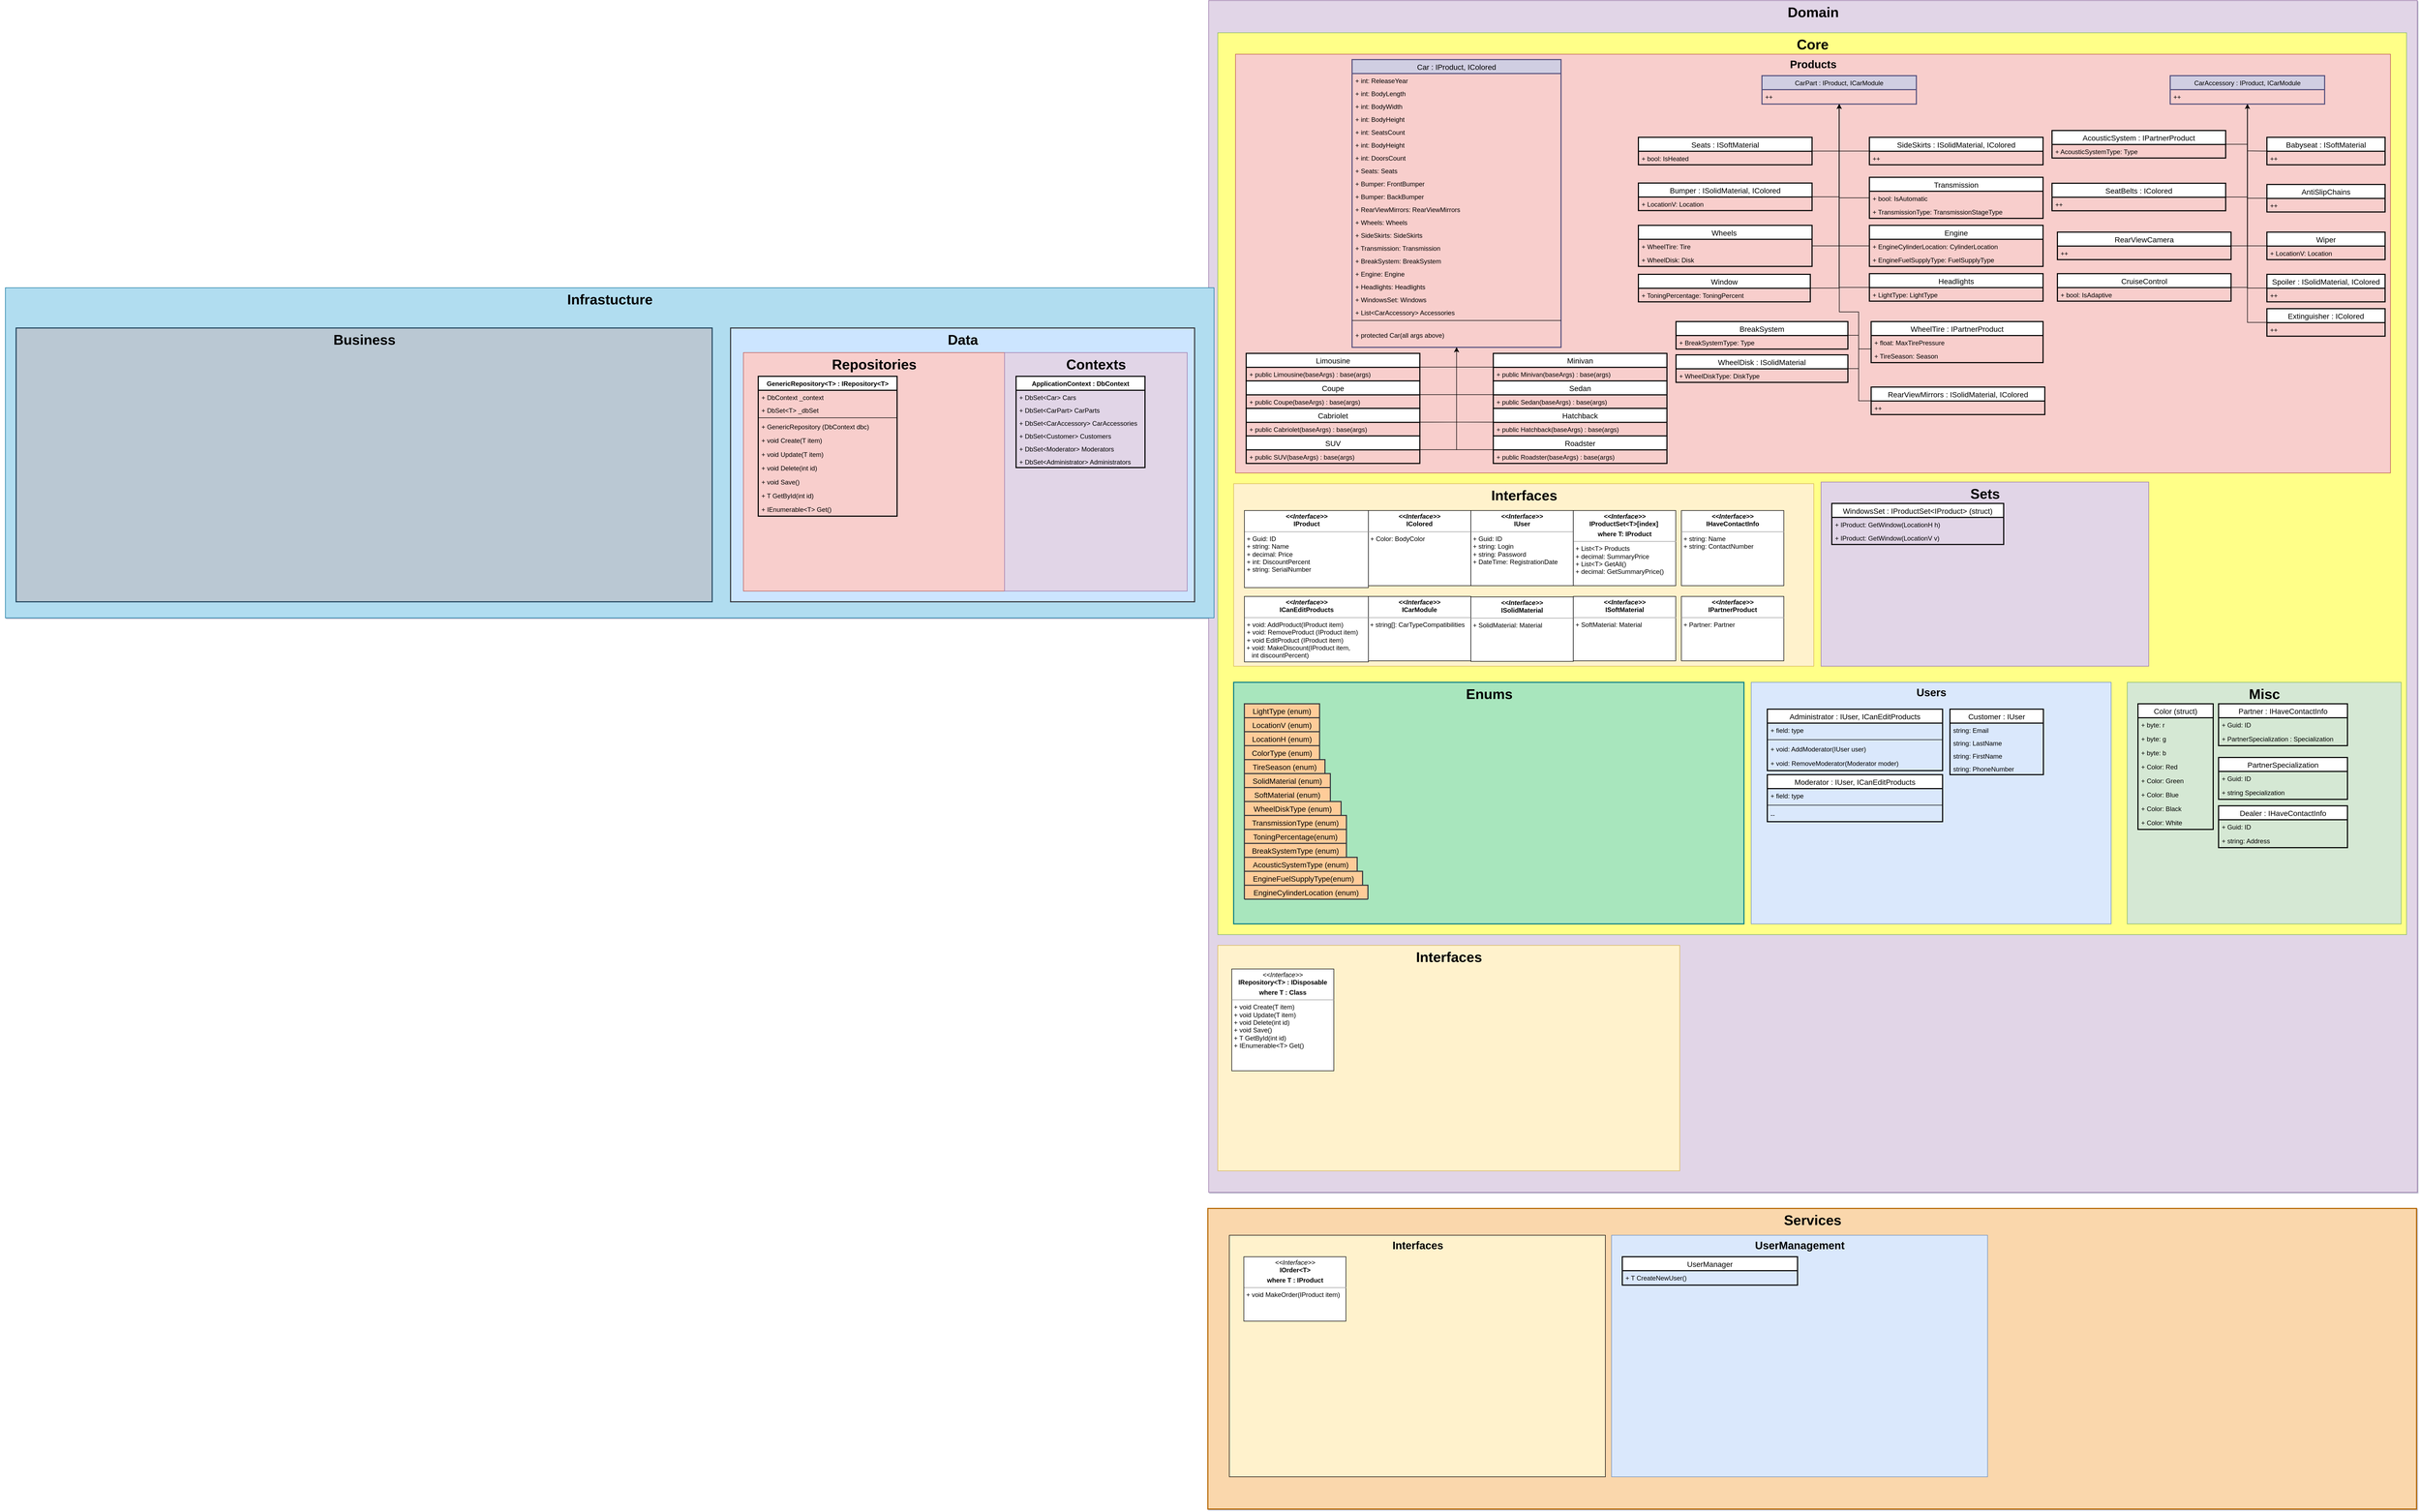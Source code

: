 <mxfile version="14.6.13" type="device"><diagram id="C5RBs43oDa-KdzZeNtuy" name="Page-1"><mxGraphModel dx="5710" dy="607" grid="1" gridSize="10" guides="1" tooltips="1" connect="1" arrows="1" fold="1" page="1" pageScale="1" pageWidth="2336" pageHeight="1654" background="none" math="0" shadow="1"><root><mxCell id="WIyWlLk6GJQsqaUBKTNV-0"/><mxCell id="WIyWlLk6GJQsqaUBKTNV-1" parent="WIyWlLk6GJQsqaUBKTNV-0"/><mxCell id="leJROf7J3Kpjo-Yn_b9o-7" value="Domain" style="html=1;fontSize=26;verticalAlign=top;fontStyle=1;fillColor=#e1d5e7;strokeColor=#9673a6;" parent="WIyWlLk6GJQsqaUBKTNV-1" vertex="1"><mxGeometry x="-2280" y="10" width="2250" height="2220" as="geometry"/></mxCell><mxCell id="leJROf7J3Kpjo-Yn_b9o-1" value="" style="group" parent="WIyWlLk6GJQsqaUBKTNV-1" vertex="1" connectable="0"><mxGeometry x="-2263" y="1770" width="860" height="420" as="geometry"/></mxCell><mxCell id="RH3hWm2OZx-T601HOE2N-319" value="" style="group" parent="leJROf7J3Kpjo-Yn_b9o-1" vertex="1" connectable="0"><mxGeometry width="860" height="420" as="geometry"/></mxCell><mxCell id="UUNYIfOFXmSLGa2I_gAq-2" value="Interfaces" style="html=1;verticalAlign=top;labelBackgroundColor=none;fillColor=#fff2cc;strokeColor=#d6b656;fontSize=26;fontStyle=1" parent="RH3hWm2OZx-T601HOE2N-319" vertex="1"><mxGeometry width="860.0" height="420" as="geometry"/></mxCell><mxCell id="OzTrMSionbbc5uoJ3UbC-1" value="&lt;p style=&quot;margin: 0px ; margin-top: 4px ; text-align: center&quot;&gt;&lt;i&gt;&amp;lt;&amp;lt;Interface&amp;gt;&amp;gt;&lt;/i&gt;&lt;br&gt;&lt;b&gt;IRepository&amp;lt;T&amp;gt; : IDisposable&lt;/b&gt;&lt;/p&gt;&lt;p style=&quot;margin: 0px ; margin-top: 4px ; text-align: center&quot;&gt;&lt;b&gt;where T : Class&lt;/b&gt;&lt;/p&gt;&lt;hr size=&quot;1&quot;&gt;&lt;p style=&quot;margin: 0px ; margin-left: 4px&quot;&gt;+ void Create(T item)&lt;br&gt;&lt;/p&gt;&lt;p style=&quot;margin: 0px ; margin-left: 4px&quot;&gt;+ void Update(T item)&lt;br&gt;&lt;/p&gt;&lt;p style=&quot;margin: 0px ; margin-left: 4px&quot;&gt;+ void Delete(int id)&lt;br&gt;&lt;/p&gt;&lt;p style=&quot;margin: 0px ; margin-left: 4px&quot;&gt;+ void Save()&lt;br&gt;&lt;/p&gt;&lt;p style=&quot;margin: 0px ; margin-left: 4px&quot;&gt;+ T GetById(int id)&lt;/p&gt;&lt;p style=&quot;margin: 0px ; margin-left: 4px&quot;&gt;+ IEnumerable&amp;lt;T&amp;gt; Get()&lt;br&gt;&lt;/p&gt;" style="verticalAlign=top;align=left;overflow=fill;fontSize=12;fontFamily=Helvetica;html=1;" parent="RH3hWm2OZx-T601HOE2N-319" vertex="1"><mxGeometry x="26" y="44.0" width="190.0" height="189.677" as="geometry"/></mxCell><mxCell id="RH3hWm2OZx-T601HOE2N-317" value="" style="group" parent="WIyWlLk6GJQsqaUBKTNV-1" vertex="1" connectable="0"><mxGeometry x="-4530" y="550" width="2260" height="610" as="geometry"/></mxCell><mxCell id="leJROf7J3Kpjo-Yn_b9o-9" value="Infrastucture" style="html=1;fontSize=26;verticalAlign=top;fontStyle=1;fillColor=#b1ddf0;strokeColor=#10739e;" parent="RH3hWm2OZx-T601HOE2N-317" vertex="1"><mxGeometry x="10.04" y="-5" width="2249.96" height="615" as="geometry"/></mxCell><mxCell id="RH3hWm2OZx-T601HOE2N-316" value="Business" style="html=1;strokeWidth=2;fontSize=26;fontStyle=1;verticalAlign=top;fillColor=#bac8d3;strokeColor=#23445d;" parent="RH3hWm2OZx-T601HOE2N-317" vertex="1"><mxGeometry x="29.998" y="70" width="1295.733" height="510" as="geometry"/></mxCell><mxCell id="leJROf7J3Kpjo-Yn_b9o-0" value="" style="group" parent="RH3hWm2OZx-T601HOE2N-317" vertex="1" connectable="0"><mxGeometry x="1360.004" y="70" width="863.822" height="510" as="geometry"/></mxCell><mxCell id="vJ1Rz_7emm9ev04basRE-96" value="Data" style="html=1;rounded=0;shadow=0;glass=0;labelBackgroundColor=none;sketch=0;fontSize=26;startSize=25;strokeWidth=2;fillColor=#cce5ff;align=center;verticalAlign=top;fontStyle=1;strokeColor=#36393d;" parent="leJROf7J3Kpjo-Yn_b9o-0" vertex="1"><mxGeometry width="863.822" height="510" as="geometry"/></mxCell><mxCell id="3jw8RMRMPy9hOeJU4MYU-0" value="&lt;b&gt;Repositories&lt;/b&gt;" style="html=1;verticalAlign=top;fontSize=26;fillColor=#f8cecc;strokeColor=#b85450;" parent="leJROf7J3Kpjo-Yn_b9o-0" vertex="1"><mxGeometry x="23.96" y="45.87" width="486.04" height="444.13" as="geometry"/></mxCell><mxCell id="3jw8RMRMPy9hOeJU4MYU-1" value="&lt;b&gt;Contexts&lt;/b&gt;" style="html=1;verticalAlign=top;fontSize=26;fillColor=#e1d5e7;strokeColor=#9673a6;" parent="leJROf7J3Kpjo-Yn_b9o-0" vertex="1"><mxGeometry x="510" y="45.87" width="340" height="444.13" as="geometry"/></mxCell><mxCell id="3jw8RMRMPy9hOeJU4MYU-2" value="ApplicationContext : DbContext" style="swimlane;fontStyle=1;align=center;verticalAlign=top;childLayout=stackLayout;horizontal=1;startSize=26;horizontalStack=0;resizeParent=1;resizeParentMax=0;resizeLast=0;collapsible=1;marginBottom=0;rounded=0;shadow=0;glass=0;labelBackgroundColor=none;sketch=0;fontSize=12;strokeWidth=2;fillColor=#ffffff;" parent="leJROf7J3Kpjo-Yn_b9o-0" vertex="1"><mxGeometry x="531.5" y="90" width="240" height="170" as="geometry"/></mxCell><mxCell id="3jw8RMRMPy9hOeJU4MYU-3" value="+ DbSet&lt;Car&gt; Cars" style="text;strokeColor=none;fillColor=none;align=left;verticalAlign=top;spacingLeft=4;spacingRight=4;overflow=hidden;rotatable=0;points=[[0,0.5],[1,0.5]];portConstraint=eastwest;" parent="3jw8RMRMPy9hOeJU4MYU-2" vertex="1"><mxGeometry y="26" width="240" height="24" as="geometry"/></mxCell><mxCell id="3jw8RMRMPy9hOeJU4MYU-22" value="+ DbSet&lt;CarPart&gt; CarParts" style="text;strokeColor=none;fillColor=none;align=left;verticalAlign=top;spacingLeft=4;spacingRight=4;overflow=hidden;rotatable=0;points=[[0,0.5],[1,0.5]];portConstraint=eastwest;" parent="3jw8RMRMPy9hOeJU4MYU-2" vertex="1"><mxGeometry y="50" width="240" height="24" as="geometry"/></mxCell><mxCell id="3jw8RMRMPy9hOeJU4MYU-23" value="+ DbSet&lt;CarAccessory&gt; CarAccessories" style="text;strokeColor=none;fillColor=none;align=left;verticalAlign=top;spacingLeft=4;spacingRight=4;overflow=hidden;rotatable=0;points=[[0,0.5],[1,0.5]];portConstraint=eastwest;" parent="3jw8RMRMPy9hOeJU4MYU-2" vertex="1"><mxGeometry y="74" width="240" height="24" as="geometry"/></mxCell><mxCell id="3jw8RMRMPy9hOeJU4MYU-29" value="+ DbSet&lt;Customer&gt; Customers" style="text;strokeColor=none;fillColor=none;align=left;verticalAlign=top;spacingLeft=4;spacingRight=4;overflow=hidden;rotatable=0;points=[[0,0.5],[1,0.5]];portConstraint=eastwest;" parent="3jw8RMRMPy9hOeJU4MYU-2" vertex="1"><mxGeometry y="98" width="240" height="24" as="geometry"/></mxCell><mxCell id="3jw8RMRMPy9hOeJU4MYU-30" value="+ DbSet&lt;Moderator&gt; Moderators" style="text;strokeColor=none;fillColor=none;align=left;verticalAlign=top;spacingLeft=4;spacingRight=4;overflow=hidden;rotatable=0;points=[[0,0.5],[1,0.5]];portConstraint=eastwest;" parent="3jw8RMRMPy9hOeJU4MYU-2" vertex="1"><mxGeometry y="122" width="240" height="24" as="geometry"/></mxCell><mxCell id="3jw8RMRMPy9hOeJU4MYU-31" value="+ DbSet&lt;Administrator&gt; Administrators" style="text;strokeColor=none;fillColor=none;align=left;verticalAlign=top;spacingLeft=4;spacingRight=4;overflow=hidden;rotatable=0;points=[[0,0.5],[1,0.5]];portConstraint=eastwest;" parent="3jw8RMRMPy9hOeJU4MYU-2" vertex="1"><mxGeometry y="146" width="240" height="24" as="geometry"/></mxCell><mxCell id="3jw8RMRMPy9hOeJU4MYU-11" value="GenericRepository&lt;T&gt; : IRepository&lt;T&gt;" style="swimlane;fontStyle=1;align=center;verticalAlign=top;childLayout=stackLayout;horizontal=1;startSize=26;horizontalStack=0;resizeParent=1;resizeParentMax=0;resizeLast=0;collapsible=1;marginBottom=0;rounded=0;shadow=0;glass=0;labelBackgroundColor=none;sketch=0;fontSize=12;strokeWidth=2;fillColor=#ffffff;" parent="leJROf7J3Kpjo-Yn_b9o-0" vertex="1"><mxGeometry x="51.5" y="90" width="258.5" height="260.446" as="geometry"/></mxCell><mxCell id="3jw8RMRMPy9hOeJU4MYU-12" value="+ DbContext _context" style="text;strokeColor=none;fillColor=none;align=left;verticalAlign=top;spacingLeft=4;spacingRight=4;overflow=hidden;rotatable=0;points=[[0,0.5],[1,0.5]];portConstraint=eastwest;" parent="3jw8RMRMPy9hOeJU4MYU-11" vertex="1"><mxGeometry y="26" width="258.5" height="24" as="geometry"/></mxCell><mxCell id="3jw8RMRMPy9hOeJU4MYU-21" value="+ DbSet&lt;T&gt; _dbSet" style="text;strokeColor=none;fillColor=none;align=left;verticalAlign=top;spacingLeft=4;spacingRight=4;overflow=hidden;rotatable=0;points=[[0,0.5],[1,0.5]];portConstraint=eastwest;" parent="3jw8RMRMPy9hOeJU4MYU-11" vertex="1"><mxGeometry y="50" width="258.5" height="24" as="geometry"/></mxCell><mxCell id="3jw8RMRMPy9hOeJU4MYU-13" value="" style="line;strokeWidth=1;fillColor=none;align=left;verticalAlign=middle;spacingTop=-1;spacingLeft=3;spacingRight=3;rotatable=0;labelPosition=right;points=[];portConstraint=eastwest;" parent="3jw8RMRMPy9hOeJU4MYU-11" vertex="1"><mxGeometry y="74" width="258.5" height="6.476" as="geometry"/></mxCell><mxCell id="3jw8RMRMPy9hOeJU4MYU-28" value="+ GenericRepository (DbContext dbc)" style="text;strokeColor=none;fillColor=none;align=left;verticalAlign=top;spacingLeft=4;spacingRight=4;overflow=hidden;rotatable=0;points=[[0,0.5],[1,0.5]];portConstraint=eastwest;" parent="3jw8RMRMPy9hOeJU4MYU-11" vertex="1"><mxGeometry y="80.476" width="258.5" height="25.71" as="geometry"/></mxCell><mxCell id="3jw8RMRMPy9hOeJU4MYU-14" value="+ void Create(T item)" style="text;strokeColor=none;fillColor=none;align=left;verticalAlign=top;spacingLeft=4;spacingRight=4;overflow=hidden;rotatable=0;points=[[0,0.5],[1,0.5]];portConstraint=eastwest;" parent="3jw8RMRMPy9hOeJU4MYU-11" vertex="1"><mxGeometry y="106.186" width="258.5" height="25.71" as="geometry"/></mxCell><mxCell id="3jw8RMRMPy9hOeJU4MYU-15" value="+ void Update(T item)" style="text;strokeColor=none;fillColor=none;align=left;verticalAlign=top;spacingLeft=4;spacingRight=4;overflow=hidden;rotatable=0;points=[[0,0.5],[1,0.5]];portConstraint=eastwest;" parent="3jw8RMRMPy9hOeJU4MYU-11" vertex="1"><mxGeometry y="131.896" width="258.5" height="25.71" as="geometry"/></mxCell><mxCell id="3jw8RMRMPy9hOeJU4MYU-16" value="+ void Delete(int id)" style="text;strokeColor=none;fillColor=none;align=left;verticalAlign=top;spacingLeft=4;spacingRight=4;overflow=hidden;rotatable=0;points=[[0,0.5],[1,0.5]];portConstraint=eastwest;" parent="3jw8RMRMPy9hOeJU4MYU-11" vertex="1"><mxGeometry y="157.606" width="258.5" height="25.71" as="geometry"/></mxCell><mxCell id="3jw8RMRMPy9hOeJU4MYU-17" value="+ void Save()" style="text;strokeColor=none;fillColor=none;align=left;verticalAlign=top;spacingLeft=4;spacingRight=4;overflow=hidden;rotatable=0;points=[[0,0.5],[1,0.5]];portConstraint=eastwest;" parent="3jw8RMRMPy9hOeJU4MYU-11" vertex="1"><mxGeometry y="183.316" width="258.5" height="25.71" as="geometry"/></mxCell><mxCell id="3jw8RMRMPy9hOeJU4MYU-18" value="+ T GetById(int id)" style="text;strokeColor=none;fillColor=none;align=left;verticalAlign=top;spacingLeft=4;spacingRight=4;overflow=hidden;rotatable=0;points=[[0,0.5],[1,0.5]];portConstraint=eastwest;" parent="3jw8RMRMPy9hOeJU4MYU-11" vertex="1"><mxGeometry y="209.026" width="258.5" height="25.71" as="geometry"/></mxCell><mxCell id="3jw8RMRMPy9hOeJU4MYU-19" value="+ IEnumerable&lt;T&gt; Get()" style="text;strokeColor=none;fillColor=none;align=left;verticalAlign=top;spacingLeft=4;spacingRight=4;overflow=hidden;rotatable=0;points=[[0,0.5],[1,0.5]];portConstraint=eastwest;" parent="3jw8RMRMPy9hOeJU4MYU-11" vertex="1"><mxGeometry y="234.736" width="258.5" height="25.71" as="geometry"/></mxCell><mxCell id="UUNYIfOFXmSLGa2I_gAq-0" value="Core" style="html=1;verticalAlign=top;labelBackgroundColor=none;strokeColor=#82b366;fontSize=26;fontStyle=1;fillColor=#FFFF88;" parent="WIyWlLk6GJQsqaUBKTNV-1" vertex="1"><mxGeometry x="-2263" y="70" width="2213" height="1680" as="geometry"/></mxCell><mxCell id="0ZlroVcI5wnOXAChZMGX-76" value="" style="group" parent="WIyWlLk6GJQsqaUBKTNV-1" vertex="1" connectable="0"><mxGeometry x="-2281.5" y="2260" width="2250" height="560" as="geometry"/></mxCell><mxCell id="RH3hWm2OZx-T601HOE2N-386" value="Services" style="html=1;fontSize=26;strokeWidth=2;verticalAlign=top;fontStyle=1;fillColor=#fad7ac;strokeColor=#b46504;" parent="0ZlroVcI5wnOXAChZMGX-76" vertex="1"><mxGeometry width="2250" height="560" as="geometry"/></mxCell><mxCell id="0ZlroVcI5wnOXAChZMGX-74" value="Interfaces" style="html=1;sketch=0;fontSize=20;verticalAlign=top;fontStyle=1;fillColor=#FFF2CC;" parent="0ZlroVcI5wnOXAChZMGX-76" vertex="1"><mxGeometry x="40" y="50" width="700" height="450" as="geometry"/></mxCell><mxCell id="0ZlroVcI5wnOXAChZMGX-75" value="&lt;p style=&quot;margin: 0px ; margin-top: 4px ; text-align: center&quot;&gt;&lt;i&gt;&amp;lt;&amp;lt;Interface&amp;gt;&amp;gt;&lt;/i&gt;&lt;br&gt;&lt;b&gt;IOrder&amp;lt;T&amp;gt;&lt;/b&gt;&lt;/p&gt;&lt;p style=&quot;margin: 0px ; margin-top: 4px ; text-align: center&quot;&gt;&lt;b&gt;where T : IProduct&lt;/b&gt;&lt;/p&gt;&lt;hr size=&quot;1&quot;&gt;&lt;p style=&quot;margin: 0px ; margin-left: 4px&quot;&gt;+ void MakeOrder(IProduct item)&lt;/p&gt;" style="verticalAlign=top;align=left;overflow=fill;fontSize=12;fontFamily=Helvetica;html=1;sketch=0;fillColor=#FFFFFF;" parent="0ZlroVcI5wnOXAChZMGX-76" vertex="1"><mxGeometry x="67" y="90" width="190" height="120" as="geometry"/></mxCell><mxCell id="513YPwBf9N1rGwDoldzZ-0" value="UserManagement" style="html=1;sketch=0;fontSize=20;verticalAlign=top;fontStyle=1;fillColor=#dae8fc;strokeColor=#6c8ebf;" parent="0ZlroVcI5wnOXAChZMGX-76" vertex="1"><mxGeometry x="751.5" y="50" width="700" height="450" as="geometry"/></mxCell><mxCell id="513YPwBf9N1rGwDoldzZ-1" value="UserManager" style="swimlane;fontStyle=0;childLayout=stackLayout;horizontal=1;startSize=26;horizontalStack=0;resizeParent=1;resizeParentMax=0;resizeLast=0;collapsible=1;marginBottom=0;rounded=0;shadow=0;glass=0;labelBackgroundColor=none;sketch=0;fontSize=14;strokeWidth=2;align=center;" parent="0ZlroVcI5wnOXAChZMGX-76" vertex="1"><mxGeometry x="771.5" y="90" width="326.25" height="52.825" as="geometry"/></mxCell><mxCell id="513YPwBf9N1rGwDoldzZ-2" value="+ T CreateNewUser()" style="text;strokeColor=none;fillColor=none;align=left;verticalAlign=top;spacingLeft=4;spacingRight=4;overflow=hidden;rotatable=0;points=[[0,0.5],[1,0.5]];portConstraint=eastwest;" parent="513YPwBf9N1rGwDoldzZ-1" vertex="1"><mxGeometry y="26" width="326.25" height="26.825" as="geometry"/></mxCell><mxCell id="RH3hWm2OZx-T601HOE2N-473" value="" style="group" parent="WIyWlLk6GJQsqaUBKTNV-1" vertex="1" connectable="0"><mxGeometry x="-2233.5" y="1280" width="950" height="482" as="geometry"/></mxCell><mxCell id="RH3hWm2OZx-T601HOE2N-438" value="Enums" style="html=1;fontSize=26;strokeWidth=2;fontStyle=1;verticalAlign=top;strokeColor=#0e8088;fillColor=#A8E6BD;" parent="RH3hWm2OZx-T601HOE2N-473" vertex="1"><mxGeometry width="950" height="450" as="geometry"/></mxCell><mxCell id="RH3hWm2OZx-T601HOE2N-455" value="SoftMaterial (enum)" style="swimlane;fontStyle=0;childLayout=stackLayout;horizontal=1;startSize=26;fillColor=#ffcc99;horizontalStack=0;resizeParent=1;resizeParentMax=0;resizeLast=0;collapsible=1;marginBottom=0;fontSize=14;strokeWidth=2;strokeColor=#36393d;" parent="RH3hWm2OZx-T601HOE2N-473" vertex="1" collapsed="1"><mxGeometry x="20" y="196" width="160" height="26" as="geometry"><mxRectangle x="293.5" y="160" width="180" height="130" as="alternateBounds"/></mxGeometry></mxCell><mxCell id="RH3hWm2OZx-T601HOE2N-456" value="0 - Leather" style="text;strokeColor=none;fillColor=none;align=left;verticalAlign=top;spacingLeft=4;spacingRight=4;overflow=hidden;rotatable=0;points=[[0,0.5],[1,0.5]];portConstraint=eastwest;" parent="RH3hWm2OZx-T601HOE2N-455" vertex="1"><mxGeometry y="26" width="160" height="26" as="geometry"/></mxCell><mxCell id="RH3hWm2OZx-T601HOE2N-457" value="1 - Vinyl" style="text;strokeColor=none;fillColor=none;align=left;verticalAlign=top;spacingLeft=4;spacingRight=4;overflow=hidden;rotatable=0;points=[[0,0.5],[1,0.5]];portConstraint=eastwest;" parent="RH3hWm2OZx-T601HOE2N-455" vertex="1"><mxGeometry y="52" width="160" height="26" as="geometry"/></mxCell><mxCell id="RH3hWm2OZx-T601HOE2N-458" value="2 - Velours" style="text;strokeColor=none;fillColor=none;align=left;verticalAlign=top;spacingLeft=4;spacingRight=4;overflow=hidden;rotatable=0;points=[[0,0.5],[1,0.5]];portConstraint=eastwest;" parent="RH3hWm2OZx-T601HOE2N-455" vertex="1"><mxGeometry y="78" width="160" height="26" as="geometry"/></mxCell><mxCell id="RH3hWm2OZx-T601HOE2N-463" value="3 - Jacquard" style="text;strokeColor=none;fillColor=none;align=left;verticalAlign=top;spacingLeft=4;spacingRight=4;overflow=hidden;rotatable=0;points=[[0,0.5],[1,0.5]];portConstraint=eastwest;" parent="RH3hWm2OZx-T601HOE2N-455" vertex="1"><mxGeometry y="104" width="160" height="26" as="geometry"/></mxCell><mxCell id="RH3hWm2OZx-T601HOE2N-467" value="SolidMaterial (enum)" style="swimlane;fontStyle=0;childLayout=stackLayout;horizontal=1;startSize=26;fillColor=#ffcc99;horizontalStack=0;resizeParent=1;resizeParentMax=0;resizeLast=0;collapsible=1;marginBottom=0;fontSize=14;strokeWidth=2;strokeColor=#36393d;" parent="RH3hWm2OZx-T601HOE2N-473" vertex="1" collapsed="1"><mxGeometry x="20" y="170" width="160" height="26" as="geometry"><mxRectangle x="200" y="40" width="140" height="130" as="alternateBounds"/></mxGeometry></mxCell><mxCell id="RH3hWm2OZx-T601HOE2N-468" value="0 - Plastic" style="text;strokeColor=none;fillColor=none;align=left;verticalAlign=top;spacingLeft=4;spacingRight=4;overflow=hidden;rotatable=0;points=[[0,0.5],[1,0.5]];portConstraint=eastwest;" parent="RH3hWm2OZx-T601HOE2N-467" vertex="1"><mxGeometry y="26" width="160" height="26" as="geometry"/></mxCell><mxCell id="RH3hWm2OZx-T601HOE2N-469" value="1 - Aluminium" style="text;strokeColor=none;fillColor=none;align=left;verticalAlign=top;spacingLeft=4;spacingRight=4;overflow=hidden;rotatable=0;points=[[0,0.5],[1,0.5]];portConstraint=eastwest;" parent="RH3hWm2OZx-T601HOE2N-467" vertex="1"><mxGeometry y="52" width="160" height="26" as="geometry"/></mxCell><mxCell id="0ZlroVcI5wnOXAChZMGX-9" value="2 - Carbon" style="text;strokeColor=none;fillColor=none;align=left;verticalAlign=top;spacingLeft=4;spacingRight=4;overflow=hidden;rotatable=0;points=[[0,0.5],[1,0.5]];portConstraint=eastwest;" parent="RH3hWm2OZx-T601HOE2N-467" vertex="1"><mxGeometry y="78" width="160" height="26" as="geometry"/></mxCell><mxCell id="0ZlroVcI5wnOXAChZMGX-160" value="3 - Glass" style="text;strokeColor=none;fillColor=none;align=left;verticalAlign=top;spacingLeft=4;spacingRight=4;overflow=hidden;rotatable=0;points=[[0,0.5],[1,0.5]];portConstraint=eastwest;" parent="RH3hWm2OZx-T601HOE2N-467" vertex="1"><mxGeometry y="104" width="160" height="26" as="geometry"/></mxCell><mxCell id="0ZlroVcI5wnOXAChZMGX-18" value="ColorType (enum)" style="swimlane;fontStyle=0;childLayout=stackLayout;horizontal=1;startSize=26;fillColor=#ffcc99;horizontalStack=0;resizeParent=1;resizeParentMax=0;resizeLast=0;collapsible=1;marginBottom=0;fontSize=14;strokeWidth=2;strokeColor=#36393d;" parent="RH3hWm2OZx-T601HOE2N-473" vertex="1" collapsed="1"><mxGeometry x="20" y="118" width="140" height="26" as="geometry"><mxRectangle x="293.5" y="118" width="140" height="156" as="alternateBounds"/></mxGeometry></mxCell><mxCell id="0ZlroVcI5wnOXAChZMGX-19" value="0 - Gloss" style="text;strokeColor=none;fillColor=none;align=left;verticalAlign=top;spacingLeft=4;spacingRight=4;overflow=hidden;rotatable=0;points=[[0,0.5],[1,0.5]];portConstraint=eastwest;" parent="0ZlroVcI5wnOXAChZMGX-18" vertex="1"><mxGeometry y="26" width="140" height="26" as="geometry"/></mxCell><mxCell id="0ZlroVcI5wnOXAChZMGX-20" value="1 - MatteCoating" style="text;strokeColor=none;fillColor=none;align=left;verticalAlign=top;spacingLeft=4;spacingRight=4;overflow=hidden;rotatable=0;points=[[0,0.5],[1,0.5]];portConstraint=eastwest;" parent="0ZlroVcI5wnOXAChZMGX-18" vertex="1"><mxGeometry y="52" width="140" height="26" as="geometry"/></mxCell><mxCell id="0ZlroVcI5wnOXAChZMGX-21" value="2 - Metallic" style="text;strokeColor=none;fillColor=none;align=left;verticalAlign=top;spacingLeft=4;spacingRight=4;overflow=hidden;rotatable=0;points=[[0,0.5],[1,0.5]];portConstraint=eastwest;" parent="0ZlroVcI5wnOXAChZMGX-18" vertex="1"><mxGeometry y="78" width="140" height="26" as="geometry"/></mxCell><mxCell id="0ZlroVcI5wnOXAChZMGX-22" value="3 - Chameleon" style="text;strokeColor=none;fillColor=none;align=left;verticalAlign=top;spacingLeft=4;spacingRight=4;overflow=hidden;rotatable=0;points=[[0,0.5],[1,0.5]];portConstraint=eastwest;" parent="0ZlroVcI5wnOXAChZMGX-18" vertex="1"><mxGeometry y="104" width="140" height="26" as="geometry"/></mxCell><mxCell id="0ZlroVcI5wnOXAChZMGX-23" value="4 - Nacre" style="text;strokeColor=none;fillColor=none;align=left;verticalAlign=top;spacingLeft=4;spacingRight=4;overflow=hidden;rotatable=0;points=[[0,0.5],[1,0.5]];portConstraint=eastwest;" parent="0ZlroVcI5wnOXAChZMGX-18" vertex="1"><mxGeometry y="130" width="140" height="26" as="geometry"/></mxCell><mxCell id="0ZlroVcI5wnOXAChZMGX-25" value="TransmissionType (enum)" style="swimlane;fontStyle=0;childLayout=stackLayout;horizontal=1;startSize=26;fillColor=#ffcc99;horizontalStack=0;resizeParent=1;resizeParentMax=0;resizeLast=0;collapsible=1;marginBottom=0;fontSize=14;strokeWidth=2;strokeColor=#36393d;" parent="RH3hWm2OZx-T601HOE2N-473" vertex="1" collapsed="1"><mxGeometry x="20" y="248" width="190" height="26" as="geometry"><mxRectangle x="20" y="248" width="180" height="130" as="alternateBounds"/></mxGeometry></mxCell><mxCell id="0ZlroVcI5wnOXAChZMGX-26" value="0 - FiveStage" style="text;strokeColor=none;fillColor=none;align=left;verticalAlign=top;spacingLeft=4;spacingRight=4;overflow=hidden;rotatable=0;points=[[0,0.5],[1,0.5]];portConstraint=eastwest;" parent="0ZlroVcI5wnOXAChZMGX-25" vertex="1"><mxGeometry y="26" width="190" height="26" as="geometry"/></mxCell><mxCell id="0ZlroVcI5wnOXAChZMGX-27" value="1 - SixStage" style="text;strokeColor=none;fillColor=none;align=left;verticalAlign=top;spacingLeft=4;spacingRight=4;overflow=hidden;rotatable=0;points=[[0,0.5],[1,0.5]];portConstraint=eastwest;" parent="0ZlroVcI5wnOXAChZMGX-25" vertex="1"><mxGeometry y="52" width="190" height="26" as="geometry"/></mxCell><mxCell id="0ZlroVcI5wnOXAChZMGX-28" value="2 - SevenStage" style="text;strokeColor=none;fillColor=none;align=left;verticalAlign=top;spacingLeft=4;spacingRight=4;overflow=hidden;rotatable=0;points=[[0,0.5],[1,0.5]];portConstraint=eastwest;" parent="0ZlroVcI5wnOXAChZMGX-25" vertex="1"><mxGeometry y="78" width="190" height="26" as="geometry"/></mxCell><mxCell id="0ZlroVcI5wnOXAChZMGX-29" value="3 - EightStage" style="text;strokeColor=none;fillColor=none;align=left;verticalAlign=top;spacingLeft=4;spacingRight=4;overflow=hidden;rotatable=0;points=[[0,0.5],[1,0.5]];portConstraint=eastwest;" parent="0ZlroVcI5wnOXAChZMGX-25" vertex="1"><mxGeometry y="104" width="190" height="26" as="geometry"/></mxCell><mxCell id="0ZlroVcI5wnOXAChZMGX-37" value="LightType (enum)" style="swimlane;fontStyle=0;childLayout=stackLayout;horizontal=1;startSize=26;fillColor=#ffcc99;horizontalStack=0;resizeParent=1;resizeParentMax=0;resizeLast=0;collapsible=1;marginBottom=0;fontSize=14;strokeWidth=2;strokeColor=#36393d;" parent="RH3hWm2OZx-T601HOE2N-473" vertex="1" collapsed="1"><mxGeometry x="20" y="40" width="140" height="26" as="geometry"><mxRectangle x="20" y="170" width="140" height="104" as="alternateBounds"/></mxGeometry></mxCell><mxCell id="0ZlroVcI5wnOXAChZMGX-38" value="0 - IncandescentLamps" style="text;strokeColor=none;fillColor=none;align=left;verticalAlign=top;spacingLeft=4;spacingRight=4;overflow=hidden;rotatable=0;points=[[0,0.5],[1,0.5]];portConstraint=eastwest;" parent="0ZlroVcI5wnOXAChZMGX-37" vertex="1"><mxGeometry y="26" width="140" height="26" as="geometry"/></mxCell><mxCell id="0ZlroVcI5wnOXAChZMGX-39" value="1 - LED" style="text;strokeColor=none;fillColor=none;align=left;verticalAlign=top;spacingLeft=4;spacingRight=4;overflow=hidden;rotatable=0;points=[[0,0.5],[1,0.5]];portConstraint=eastwest;" parent="0ZlroVcI5wnOXAChZMGX-37" vertex="1"><mxGeometry y="52" width="140" height="26" as="geometry"/></mxCell><mxCell id="0ZlroVcI5wnOXAChZMGX-40" value="2 - Xenon" style="text;strokeColor=none;fillColor=none;align=left;verticalAlign=top;spacingLeft=4;spacingRight=4;overflow=hidden;rotatable=0;points=[[0,0.5],[1,0.5]];portConstraint=eastwest;" parent="0ZlroVcI5wnOXAChZMGX-37" vertex="1"><mxGeometry y="78" width="140" height="26" as="geometry"/></mxCell><mxCell id="0ZlroVcI5wnOXAChZMGX-41" value="EngineCylinderLocation (enum)" style="swimlane;fontStyle=0;childLayout=stackLayout;horizontal=1;startSize=26;fillColor=#ffcc99;horizontalStack=0;resizeParent=1;resizeParentMax=0;resizeLast=0;collapsible=1;marginBottom=0;fontSize=14;strokeWidth=2;strokeColor=#36393d;" parent="RH3hWm2OZx-T601HOE2N-473" vertex="1" collapsed="1"><mxGeometry x="20" y="378" width="230" height="26" as="geometry"><mxRectangle x="90" y="326" width="210" height="104" as="alternateBounds"/></mxGeometry></mxCell><mxCell id="0ZlroVcI5wnOXAChZMGX-42" value="0 - Inline" style="text;strokeColor=none;fillColor=none;align=left;verticalAlign=top;spacingLeft=4;spacingRight=4;overflow=hidden;rotatable=0;points=[[0,0.5],[1,0.5]];portConstraint=eastwest;" parent="0ZlroVcI5wnOXAChZMGX-41" vertex="1"><mxGeometry y="26" width="230" height="26" as="geometry"/></mxCell><mxCell id="0ZlroVcI5wnOXAChZMGX-43" value="1 - V-shaped" style="text;strokeColor=none;fillColor=none;align=left;verticalAlign=top;spacingLeft=4;spacingRight=4;overflow=hidden;rotatable=0;points=[[0,0.5],[1,0.5]];portConstraint=eastwest;" parent="0ZlroVcI5wnOXAChZMGX-41" vertex="1"><mxGeometry y="52" width="230" height="26" as="geometry"/></mxCell><mxCell id="0ZlroVcI5wnOXAChZMGX-44" value="2 - W-shaped" style="text;strokeColor=none;fillColor=none;align=left;verticalAlign=top;spacingLeft=4;spacingRight=4;overflow=hidden;rotatable=0;points=[[0,0.5],[1,0.5]];portConstraint=eastwest;" parent="0ZlroVcI5wnOXAChZMGX-41" vertex="1"><mxGeometry y="78" width="230" height="26" as="geometry"/></mxCell><mxCell id="0ZlroVcI5wnOXAChZMGX-45" value="EngineFuelSupplyType(enum)" style="swimlane;fontStyle=0;childLayout=stackLayout;horizontal=1;startSize=26;fillColor=#ffcc99;horizontalStack=0;resizeParent=1;resizeParentMax=0;resizeLast=0;collapsible=1;marginBottom=0;fontSize=14;strokeWidth=2;strokeColor=#36393d;" parent="RH3hWm2OZx-T601HOE2N-473" vertex="1" collapsed="1"><mxGeometry x="20" y="352" width="220" height="26" as="geometry"><mxRectangle x="300" y="206" width="210" height="104" as="alternateBounds"/></mxGeometry></mxCell><mxCell id="0ZlroVcI5wnOXAChZMGX-46" value="0 - Injector" style="text;strokeColor=none;fillColor=none;align=left;verticalAlign=top;spacingLeft=4;spacingRight=4;overflow=hidden;rotatable=0;points=[[0,0.5],[1,0.5]];portConstraint=eastwest;" parent="0ZlroVcI5wnOXAChZMGX-45" vertex="1"><mxGeometry y="26" width="220" height="26" as="geometry"/></mxCell><mxCell id="0ZlroVcI5wnOXAChZMGX-47" value="1 - Diesel" style="text;strokeColor=none;fillColor=none;align=left;verticalAlign=top;spacingLeft=4;spacingRight=4;overflow=hidden;rotatable=0;points=[[0,0.5],[1,0.5]];portConstraint=eastwest;" parent="0ZlroVcI5wnOXAChZMGX-45" vertex="1"><mxGeometry y="52" width="220" height="26" as="geometry"/></mxCell><mxCell id="0ZlroVcI5wnOXAChZMGX-48" value="2 - TurboDiesel" style="text;strokeColor=none;fillColor=none;align=left;verticalAlign=top;spacingLeft=4;spacingRight=4;overflow=hidden;rotatable=0;points=[[0,0.5],[1,0.5]];portConstraint=eastwest;" parent="0ZlroVcI5wnOXAChZMGX-45" vertex="1"><mxGeometry y="78" width="220" height="26" as="geometry"/></mxCell><mxCell id="0ZlroVcI5wnOXAChZMGX-54" value="WheelDiskType (enum)" style="swimlane;fontStyle=0;childLayout=stackLayout;horizontal=1;startSize=26;fillColor=#ffcc99;horizontalStack=0;resizeParent=1;resizeParentMax=0;resizeLast=0;collapsible=1;marginBottom=0;fontSize=14;strokeWidth=2;strokeColor=#36393d;" parent="RH3hWm2OZx-T601HOE2N-473" vertex="1" collapsed="1"><mxGeometry x="20" y="222" width="180" height="26" as="geometry"><mxRectangle x="660" y="40" width="170" height="130" as="alternateBounds"/></mxGeometry></mxCell><mxCell id="0ZlroVcI5wnOXAChZMGX-55" value="0 - Alloy" style="text;strokeColor=none;fillColor=none;align=left;verticalAlign=top;spacingLeft=4;spacingRight=4;overflow=hidden;rotatable=0;points=[[0,0.5],[1,0.5]];portConstraint=eastwest;" parent="0ZlroVcI5wnOXAChZMGX-54" vertex="1"><mxGeometry y="26" width="180" height="26" as="geometry"/></mxCell><mxCell id="0ZlroVcI5wnOXAChZMGX-56" value="1 - Forged" style="text;strokeColor=none;fillColor=none;align=left;verticalAlign=top;spacingLeft=4;spacingRight=4;overflow=hidden;rotatable=0;points=[[0,0.5],[1,0.5]];portConstraint=eastwest;" parent="0ZlroVcI5wnOXAChZMGX-54" vertex="1"><mxGeometry y="52" width="180" height="26" as="geometry"/></mxCell><mxCell id="0ZlroVcI5wnOXAChZMGX-57" value="2 - Combined" style="text;strokeColor=none;fillColor=none;align=left;verticalAlign=top;spacingLeft=4;spacingRight=4;overflow=hidden;rotatable=0;points=[[0,0.5],[1,0.5]];portConstraint=eastwest;" parent="0ZlroVcI5wnOXAChZMGX-54" vertex="1"><mxGeometry y="78" width="180" height="26" as="geometry"/></mxCell><mxCell id="0ZlroVcI5wnOXAChZMGX-58" value="3 - Spinner" style="text;strokeColor=none;fillColor=none;align=left;verticalAlign=top;spacingLeft=4;spacingRight=4;overflow=hidden;rotatable=0;points=[[0,0.5],[1,0.5]];portConstraint=eastwest;" parent="0ZlroVcI5wnOXAChZMGX-54" vertex="1"><mxGeometry y="104" width="180" height="26" as="geometry"/></mxCell><mxCell id="0ZlroVcI5wnOXAChZMGX-103" value="LocationV (enum)" style="swimlane;fontStyle=0;childLayout=stackLayout;horizontal=1;startSize=26;fillColor=#ffcc99;horizontalStack=0;resizeParent=1;resizeParentMax=0;resizeLast=0;collapsible=1;marginBottom=0;fontSize=14;strokeWidth=2;strokeColor=#36393d;" parent="RH3hWm2OZx-T601HOE2N-473" vertex="1" collapsed="1"><mxGeometry x="20" y="66" width="140" height="26" as="geometry"><mxRectangle x="160" y="170" width="140" height="78" as="alternateBounds"/></mxGeometry></mxCell><mxCell id="0ZlroVcI5wnOXAChZMGX-104" value="0 - Front" style="text;strokeColor=none;fillColor=none;align=left;verticalAlign=top;spacingLeft=4;spacingRight=4;overflow=hidden;rotatable=0;points=[[0,0.5],[1,0.5]];portConstraint=eastwest;" parent="0ZlroVcI5wnOXAChZMGX-103" vertex="1"><mxGeometry y="26" width="140" height="26" as="geometry"/></mxCell><mxCell id="0ZlroVcI5wnOXAChZMGX-105" value="1 - Back" style="text;strokeColor=none;fillColor=none;align=left;verticalAlign=top;spacingLeft=4;spacingRight=4;overflow=hidden;rotatable=0;points=[[0,0.5],[1,0.5]];portConstraint=eastwest;" parent="0ZlroVcI5wnOXAChZMGX-103" vertex="1"><mxGeometry y="52" width="140" height="26" as="geometry"/></mxCell><mxCell id="0ZlroVcI5wnOXAChZMGX-169" value="AcousticSystemType (enum)" style="swimlane;fontStyle=0;childLayout=stackLayout;horizontal=1;startSize=26;fillColor=#ffcc99;horizontalStack=0;resizeParent=1;resizeParentMax=0;resizeLast=0;collapsible=1;marginBottom=0;fontSize=14;strokeWidth=2;strokeColor=#36393d;" parent="RH3hWm2OZx-T601HOE2N-473" vertex="1" collapsed="1"><mxGeometry x="20" y="326" width="210" height="26" as="geometry"><mxRectangle x="323.5" y="230" width="256.5" height="130" as="alternateBounds"/></mxGeometry></mxCell><mxCell id="0ZlroVcI5wnOXAChZMGX-170" value="0 - LowFrequency" style="text;strokeColor=none;fillColor=none;align=left;verticalAlign=top;spacingLeft=4;spacingRight=4;overflow=hidden;rotatable=0;points=[[0,0.5],[1,0.5]];portConstraint=eastwest;" parent="0ZlroVcI5wnOXAChZMGX-169" vertex="1"><mxGeometry y="26" width="210" height="26" as="geometry"/></mxCell><mxCell id="0ZlroVcI5wnOXAChZMGX-171" value="1 - MidFrequency" style="text;strokeColor=none;fillColor=none;align=left;verticalAlign=top;spacingLeft=4;spacingRight=4;overflow=hidden;rotatable=0;points=[[0,0.5],[1,0.5]];portConstraint=eastwest;" parent="0ZlroVcI5wnOXAChZMGX-169" vertex="1"><mxGeometry y="52" width="210" height="26" as="geometry"/></mxCell><mxCell id="0ZlroVcI5wnOXAChZMGX-172" value="2 - HighFrequency" style="text;strokeColor=none;fillColor=none;align=left;verticalAlign=top;spacingLeft=4;spacingRight=4;overflow=hidden;rotatable=0;points=[[0,0.5],[1,0.5]];portConstraint=eastwest;" parent="0ZlroVcI5wnOXAChZMGX-169" vertex="1"><mxGeometry y="78" width="210" height="26" as="geometry"/></mxCell><mxCell id="0ZlroVcI5wnOXAChZMGX-173" value="3 - Subwoofer" style="text;strokeColor=none;fillColor=none;align=left;verticalAlign=top;spacingLeft=4;spacingRight=4;overflow=hidden;rotatable=0;points=[[0,0.5],[1,0.5]];portConstraint=eastwest;" parent="0ZlroVcI5wnOXAChZMGX-169" vertex="1"><mxGeometry y="104" width="210" height="26" as="geometry"/></mxCell><mxCell id="LnM8qGxn-_h0XxtQKxae-13" value="ToningPercentage(enum)" style="swimlane;fontStyle=0;childLayout=stackLayout;horizontal=1;startSize=26;fillColor=#ffcc99;horizontalStack=0;resizeParent=1;resizeParentMax=0;resizeLast=0;collapsible=1;marginBottom=0;fontSize=14;strokeWidth=2;strokeColor=#36393d;" parent="RH3hWm2OZx-T601HOE2N-473" vertex="1" collapsed="1"><mxGeometry x="20" y="274" width="190" height="26" as="geometry"><mxRectangle x="300" y="310" width="210" height="104" as="alternateBounds"/></mxGeometry></mxCell><mxCell id="LnM8qGxn-_h0XxtQKxae-14" value="0 - none" style="text;strokeColor=none;fillColor=none;align=left;verticalAlign=top;spacingLeft=4;spacingRight=4;overflow=hidden;rotatable=0;points=[[0,0.5],[1,0.5]];portConstraint=eastwest;" parent="LnM8qGxn-_h0XxtQKxae-13" vertex="1"><mxGeometry y="26" width="190" height="26" as="geometry"/></mxCell><mxCell id="LnM8qGxn-_h0XxtQKxae-17" value="1 - tp30" style="text;strokeColor=none;fillColor=none;align=left;verticalAlign=top;spacingLeft=4;spacingRight=4;overflow=hidden;rotatable=0;points=[[0,0.5],[1,0.5]];portConstraint=eastwest;" parent="LnM8qGxn-_h0XxtQKxae-13" vertex="1"><mxGeometry y="52" width="190" height="26" as="geometry"/></mxCell><mxCell id="LnM8qGxn-_h0XxtQKxae-15" value="2 - tp50" style="text;strokeColor=none;fillColor=none;align=left;verticalAlign=top;spacingLeft=4;spacingRight=4;overflow=hidden;rotatable=0;points=[[0,0.5],[1,0.5]];portConstraint=eastwest;" parent="LnM8qGxn-_h0XxtQKxae-13" vertex="1"><mxGeometry y="78" width="190" height="26" as="geometry"/></mxCell><mxCell id="LnM8qGxn-_h0XxtQKxae-29" value="LocationH (enum)" style="swimlane;fontStyle=0;childLayout=stackLayout;horizontal=1;startSize=26;fillColor=#ffcc99;horizontalStack=0;resizeParent=1;resizeParentMax=0;resizeLast=0;collapsible=1;marginBottom=0;fontSize=14;strokeWidth=2;strokeColor=#36393d;" parent="RH3hWm2OZx-T601HOE2N-473" vertex="1" collapsed="1"><mxGeometry x="20" y="92" width="140" height="26" as="geometry"><mxRectangle x="20" y="92" width="140" height="78" as="alternateBounds"/></mxGeometry></mxCell><mxCell id="LnM8qGxn-_h0XxtQKxae-30" value="0 - Left" style="text;strokeColor=none;fillColor=none;align=left;verticalAlign=top;spacingLeft=4;spacingRight=4;overflow=hidden;rotatable=0;points=[[0,0.5],[1,0.5]];portConstraint=eastwest;" parent="LnM8qGxn-_h0XxtQKxae-29" vertex="1"><mxGeometry y="26" width="140" height="26" as="geometry"/></mxCell><mxCell id="LnM8qGxn-_h0XxtQKxae-31" value="1 - Right" style="text;strokeColor=none;fillColor=none;align=left;verticalAlign=top;spacingLeft=4;spacingRight=4;overflow=hidden;rotatable=0;points=[[0,0.5],[1,0.5]];portConstraint=eastwest;" parent="LnM8qGxn-_h0XxtQKxae-29" vertex="1"><mxGeometry y="52" width="140" height="26" as="geometry"/></mxCell><mxCell id="LnM8qGxn-_h0XxtQKxae-44" value="BreakSystemType (enum)" style="swimlane;fontStyle=0;childLayout=stackLayout;horizontal=1;startSize=26;fillColor=#ffcc99;horizontalStack=0;resizeParent=1;resizeParentMax=0;resizeLast=0;collapsible=1;marginBottom=0;fontSize=14;strokeWidth=2;strokeColor=#36393d;" parent="RH3hWm2OZx-T601HOE2N-473" vertex="1" collapsed="1"><mxGeometry x="20" y="300" width="190" height="26" as="geometry"><mxRectangle x="20" y="300" width="210" height="104" as="alternateBounds"/></mxGeometry></mxCell><mxCell id="LnM8qGxn-_h0XxtQKxae-45" value="0 - Default" style="text;strokeColor=none;fillColor=none;align=left;verticalAlign=top;spacingLeft=4;spacingRight=4;overflow=hidden;rotatable=0;points=[[0,0.5],[1,0.5]];portConstraint=eastwest;" parent="LnM8qGxn-_h0XxtQKxae-44" vertex="1"><mxGeometry y="26" width="190" height="26" as="geometry"/></mxCell><mxCell id="LnM8qGxn-_h0XxtQKxae-46" value="1 - Sport" style="text;strokeColor=none;fillColor=none;align=left;verticalAlign=top;spacingLeft=4;spacingRight=4;overflow=hidden;rotatable=0;points=[[0,0.5],[1,0.5]];portConstraint=eastwest;" parent="LnM8qGxn-_h0XxtQKxae-44" vertex="1"><mxGeometry y="52" width="190" height="26" as="geometry"/></mxCell><mxCell id="LnM8qGxn-_h0XxtQKxae-47" value="2 - Racing" style="text;strokeColor=none;fillColor=none;align=left;verticalAlign=top;spacingLeft=4;spacingRight=4;overflow=hidden;rotatable=0;points=[[0,0.5],[1,0.5]];portConstraint=eastwest;" parent="LnM8qGxn-_h0XxtQKxae-44" vertex="1"><mxGeometry y="78" width="190" height="26" as="geometry"/></mxCell><mxCell id="LnM8qGxn-_h0XxtQKxae-61" value="TireSeason (enum)" style="swimlane;fontStyle=0;childLayout=stackLayout;horizontal=1;startSize=26;fillColor=#ffcc99;horizontalStack=0;resizeParent=1;resizeParentMax=0;resizeLast=0;collapsible=1;marginBottom=0;fontSize=14;strokeWidth=2;strokeColor=#36393d;" parent="RH3hWm2OZx-T601HOE2N-473" vertex="1" collapsed="1"><mxGeometry x="20" y="144" width="150" height="26" as="geometry"><mxRectangle x="766.5" y="170" width="170" height="78" as="alternateBounds"/></mxGeometry></mxCell><mxCell id="LnM8qGxn-_h0XxtQKxae-62" value="0 - Summer" style="text;strokeColor=none;fillColor=none;align=left;verticalAlign=top;spacingLeft=4;spacingRight=4;overflow=hidden;rotatable=0;points=[[0,0.5],[1,0.5]];portConstraint=eastwest;" parent="LnM8qGxn-_h0XxtQKxae-61" vertex="1"><mxGeometry y="26" width="150" height="26" as="geometry"/></mxCell><mxCell id="LnM8qGxn-_h0XxtQKxae-63" value="1 - Winter" style="text;strokeColor=none;fillColor=none;align=left;verticalAlign=top;spacingLeft=4;spacingRight=4;overflow=hidden;rotatable=0;points=[[0,0.5],[1,0.5]];portConstraint=eastwest;" parent="LnM8qGxn-_h0XxtQKxae-61" vertex="1"><mxGeometry y="52" width="150" height="26" as="geometry"/></mxCell><mxCell id="0ZlroVcI5wnOXAChZMGX-102" value="" style="group" parent="WIyWlLk6GJQsqaUBKTNV-1" vertex="1" connectable="0"><mxGeometry x="-1270" y="1280" width="670" height="450" as="geometry"/></mxCell><mxCell id="0ZlroVcI5wnOXAChZMGX-100" value="Users" style="html=1;glass=0;sketch=0;fontSize=20;fillColor=#dae8fc;fontStyle=1;verticalAlign=top;strokeColor=#6c8ebf;" parent="0ZlroVcI5wnOXAChZMGX-102" vertex="1"><mxGeometry width="670" height="450" as="geometry"/></mxCell><mxCell id="vJ1Rz_7emm9ev04basRE-87" value="Administrator : IUser, ICanEditProducts" style="swimlane;fontStyle=0;childLayout=stackLayout;horizontal=1;startSize=26;horizontalStack=0;resizeParent=1;resizeParentMax=0;resizeLast=0;collapsible=1;marginBottom=0;rounded=0;shadow=0;glass=0;labelBackgroundColor=none;sketch=0;fontSize=14;strokeWidth=2;align=center;" parent="0ZlroVcI5wnOXAChZMGX-102" vertex="1"><mxGeometry x="30" y="50" width="326.25" height="114.476" as="geometry"/></mxCell><mxCell id="vJ1Rz_7emm9ev04basRE-88" value="+ field: type" style="text;strokeColor=none;fillColor=none;align=left;verticalAlign=top;spacingLeft=4;spacingRight=4;overflow=hidden;rotatable=0;points=[[0,0.5],[1,0.5]];portConstraint=eastwest;" parent="vJ1Rz_7emm9ev04basRE-87" vertex="1"><mxGeometry y="26" width="326.25" height="26.825" as="geometry"/></mxCell><mxCell id="0ZlroVcI5wnOXAChZMGX-84" value="" style="line;strokeWidth=1;fillColor=none;align=left;verticalAlign=middle;spacingTop=-1;spacingLeft=3;spacingRight=3;rotatable=0;labelPosition=right;points=[];portConstraint=eastwest;sketch=0;fontSize=20;" parent="vJ1Rz_7emm9ev04basRE-87" vertex="1"><mxGeometry y="52.825" width="326.25" height="8" as="geometry"/></mxCell><mxCell id="0ZlroVcI5wnOXAChZMGX-86" value="+ void: AddModerator(IUser user)" style="text;strokeColor=none;fillColor=none;align=left;verticalAlign=top;spacingLeft=4;spacingRight=4;overflow=hidden;rotatable=0;points=[[0,0.5],[1,0.5]];portConstraint=eastwest;" parent="vJ1Rz_7emm9ev04basRE-87" vertex="1"><mxGeometry y="60.825" width="326.25" height="26.825" as="geometry"/></mxCell><mxCell id="0ZlroVcI5wnOXAChZMGX-87" value="+ void: RemoveModerator(Moderator moder)" style="text;strokeColor=none;fillColor=none;align=left;verticalAlign=top;spacingLeft=4;spacingRight=4;overflow=hidden;rotatable=0;points=[[0,0.5],[1,0.5]];portConstraint=eastwest;" parent="vJ1Rz_7emm9ev04basRE-87" vertex="1"><mxGeometry y="87.651" width="326.25" height="26.825" as="geometry"/></mxCell><mxCell id="0ZlroVcI5wnOXAChZMGX-91" value="Moderator : IUser, ICanEditProducts" style="swimlane;fontStyle=0;childLayout=stackLayout;horizontal=1;startSize=26;horizontalStack=0;resizeParent=1;resizeParentMax=0;resizeLast=0;collapsible=1;marginBottom=0;rounded=0;shadow=0;glass=0;labelBackgroundColor=none;sketch=0;fontSize=14;strokeWidth=2;align=center;" parent="0ZlroVcI5wnOXAChZMGX-102" vertex="1"><mxGeometry x="30" y="172" width="326.25" height="87.651" as="geometry"/></mxCell><mxCell id="0ZlroVcI5wnOXAChZMGX-92" value="+ field: type" style="text;strokeColor=none;fillColor=none;align=left;verticalAlign=top;spacingLeft=4;spacingRight=4;overflow=hidden;rotatable=0;points=[[0,0.5],[1,0.5]];portConstraint=eastwest;" parent="0ZlroVcI5wnOXAChZMGX-91" vertex="1"><mxGeometry y="26" width="326.25" height="26.825" as="geometry"/></mxCell><mxCell id="0ZlroVcI5wnOXAChZMGX-93" value="" style="line;strokeWidth=1;fillColor=none;align=left;verticalAlign=middle;spacingTop=-1;spacingLeft=3;spacingRight=3;rotatable=0;labelPosition=right;points=[];portConstraint=eastwest;sketch=0;fontSize=20;" parent="0ZlroVcI5wnOXAChZMGX-91" vertex="1"><mxGeometry y="52.825" width="326.25" height="8" as="geometry"/></mxCell><mxCell id="0ZlroVcI5wnOXAChZMGX-98" value="--" style="text;strokeColor=none;fillColor=none;align=left;verticalAlign=top;spacingLeft=4;spacingRight=4;overflow=hidden;rotatable=0;points=[[0,0.5],[1,0.5]];portConstraint=eastwest;" parent="0ZlroVcI5wnOXAChZMGX-91" vertex="1"><mxGeometry y="60.825" width="326.25" height="26.825" as="geometry"/></mxCell><mxCell id="vJ1Rz_7emm9ev04basRE-91" value="Customer : IUser" style="swimlane;fontStyle=0;childLayout=stackLayout;horizontal=1;startSize=26;horizontalStack=0;resizeParent=1;resizeParentMax=0;resizeLast=0;collapsible=1;marginBottom=0;rounded=0;shadow=0;glass=0;labelBackgroundColor=none;sketch=0;fontSize=14;strokeWidth=2;align=center;" parent="0ZlroVcI5wnOXAChZMGX-102" vertex="1"><mxGeometry x="369.999" y="50" width="173.94" height="122" as="geometry"/></mxCell><mxCell id="vJ1Rz_7emm9ev04basRE-92" value="string: Email&#10;&#10;&#10;" style="text;strokeColor=none;fillColor=none;align=left;verticalAlign=top;spacingLeft=4;spacingRight=4;overflow=hidden;rotatable=0;points=[[0,0.5],[1,0.5]];portConstraint=eastwest;" parent="vJ1Rz_7emm9ev04basRE-91" vertex="1"><mxGeometry y="26" width="173.94" height="24" as="geometry"/></mxCell><mxCell id="0ZlroVcI5wnOXAChZMGX-77" value="string: LastName&#10;&#10;&#10;" style="text;strokeColor=none;fillColor=none;align=left;verticalAlign=top;spacingLeft=4;spacingRight=4;overflow=hidden;rotatable=0;points=[[0,0.5],[1,0.5]];portConstraint=eastwest;" parent="vJ1Rz_7emm9ev04basRE-91" vertex="1"><mxGeometry y="50" width="173.94" height="24" as="geometry"/></mxCell><mxCell id="0ZlroVcI5wnOXAChZMGX-78" value="string: FirstName&#10;&#10;&#10;" style="text;strokeColor=none;fillColor=none;align=left;verticalAlign=top;spacingLeft=4;spacingRight=4;overflow=hidden;rotatable=0;points=[[0,0.5],[1,0.5]];portConstraint=eastwest;" parent="vJ1Rz_7emm9ev04basRE-91" vertex="1"><mxGeometry y="74" width="173.94" height="24" as="geometry"/></mxCell><mxCell id="0ZlroVcI5wnOXAChZMGX-79" value="string: PhoneNumber&#10;&#10;&#10;" style="text;strokeColor=none;fillColor=none;align=left;verticalAlign=top;spacingLeft=4;spacingRight=4;overflow=hidden;rotatable=0;points=[[0,0.5],[1,0.5]];portConstraint=eastwest;" parent="vJ1Rz_7emm9ev04basRE-91" vertex="1"><mxGeometry y="98" width="173.94" height="24" as="geometry"/></mxCell><mxCell id="0ZlroVcI5wnOXAChZMGX-109" value="Products" style="html=1;glass=0;sketch=0;fontSize=20;fillColor=#f8cecc;verticalAlign=top;fontStyle=1;strokeColor=#b85450;" parent="WIyWlLk6GJQsqaUBKTNV-1" vertex="1"><mxGeometry x="-2230" y="110" width="2150" height="780" as="geometry"/></mxCell><mxCell id="UUNYIfOFXmSLGa2I_gAq-24" value="Car : IProduct, IColored" style="swimlane;fontStyle=0;childLayout=stackLayout;horizontal=1;startSize=26;fillColor=#d0cee2;horizontalStack=0;resizeParent=1;resizeParentMax=0;resizeLast=0;collapsible=1;marginBottom=0;rounded=0;shadow=0;glass=0;labelBackgroundColor=none;sketch=0;fontSize=14;strokeWidth=2;strokeColor=#56517e;" parent="WIyWlLk6GJQsqaUBKTNV-1" vertex="1"><mxGeometry x="-2013" y="120.0" width="389" height="536" as="geometry"><mxRectangle x="220" y="8.73" width="60" height="26" as="alternateBounds"/></mxGeometry></mxCell><mxCell id="UUNYIfOFXmSLGa2I_gAq-25" value="+ int: ReleaseYear " style="text;strokeColor=none;fillColor=none;align=left;verticalAlign=top;spacingLeft=4;spacingRight=4;overflow=hidden;rotatable=0;points=[[0,0.5],[1,0.5]];portConstraint=eastwest;" parent="UUNYIfOFXmSLGa2I_gAq-24" vertex="1"><mxGeometry y="26" width="389" height="24" as="geometry"/></mxCell><mxCell id="RH3hWm2OZx-T601HOE2N-462" value="+ int: BodyLength" style="text;strokeColor=none;fillColor=none;align=left;verticalAlign=top;spacingLeft=4;spacingRight=4;overflow=hidden;rotatable=0;points=[[0,0.5],[1,0.5]];portConstraint=eastwest;" parent="UUNYIfOFXmSLGa2I_gAq-24" vertex="1"><mxGeometry y="50" width="389" height="24" as="geometry"/></mxCell><mxCell id="RH3hWm2OZx-T601HOE2N-459" value="+ int: BodyWidth" style="text;strokeColor=none;fillColor=none;align=left;verticalAlign=top;spacingLeft=4;spacingRight=4;overflow=hidden;rotatable=0;points=[[0,0.5],[1,0.5]];portConstraint=eastwest;" parent="UUNYIfOFXmSLGa2I_gAq-24" vertex="1"><mxGeometry y="74" width="389" height="24" as="geometry"/></mxCell><mxCell id="RH3hWm2OZx-T601HOE2N-461" value="+ int: BodyHeight" style="text;strokeColor=none;fillColor=none;align=left;verticalAlign=top;spacingLeft=4;spacingRight=4;overflow=hidden;rotatable=0;points=[[0,0.5],[1,0.5]];portConstraint=eastwest;" parent="UUNYIfOFXmSLGa2I_gAq-24" vertex="1"><mxGeometry y="98" width="389" height="24" as="geometry"/></mxCell><mxCell id="RH3hWm2OZx-T601HOE2N-416" value="+ int: SeatsCount" style="text;strokeColor=none;fillColor=none;align=left;verticalAlign=top;spacingLeft=4;spacingRight=4;overflow=hidden;rotatable=0;points=[[0,0.5],[1,0.5]];portConstraint=eastwest;" parent="UUNYIfOFXmSLGa2I_gAq-24" vertex="1"><mxGeometry y="122" width="389" height="24" as="geometry"/></mxCell><mxCell id="RH3hWm2OZx-T601HOE2N-472" value="+ int: BodyHeight" style="text;strokeColor=none;fillColor=none;align=left;verticalAlign=top;spacingLeft=4;spacingRight=4;overflow=hidden;rotatable=0;points=[[0,0.5],[1,0.5]];portConstraint=eastwest;" parent="UUNYIfOFXmSLGa2I_gAq-24" vertex="1"><mxGeometry y="146" width="389" height="24" as="geometry"/></mxCell><mxCell id="RH3hWm2OZx-T601HOE2N-475" value="+ int: DoorsCount" style="text;strokeColor=none;fillColor=none;align=left;verticalAlign=top;spacingLeft=4;spacingRight=4;overflow=hidden;rotatable=0;points=[[0,0.5],[1,0.5]];portConstraint=eastwest;" parent="UUNYIfOFXmSLGa2I_gAq-24" vertex="1"><mxGeometry y="170" width="389" height="24" as="geometry"/></mxCell><mxCell id="RH3hWm2OZx-T601HOE2N-417" value="+ Seats: Seats" style="text;strokeColor=none;fillColor=none;align=left;verticalAlign=top;spacingLeft=4;spacingRight=4;overflow=hidden;rotatable=0;points=[[0,0.5],[1,0.5]];portConstraint=eastwest;" parent="UUNYIfOFXmSLGa2I_gAq-24" vertex="1"><mxGeometry y="194" width="389" height="24" as="geometry"/></mxCell><mxCell id="RH3hWm2OZx-T601HOE2N-418" value="+ Bumper: FrontBumper" style="text;strokeColor=none;fillColor=none;align=left;verticalAlign=top;spacingLeft=4;spacingRight=4;overflow=hidden;rotatable=0;points=[[0,0.5],[1,0.5]];portConstraint=eastwest;" parent="UUNYIfOFXmSLGa2I_gAq-24" vertex="1"><mxGeometry y="218" width="389" height="24" as="geometry"/></mxCell><mxCell id="RH3hWm2OZx-T601HOE2N-419" value="+ Bumper: BackBumper" style="text;strokeColor=none;fillColor=none;align=left;verticalAlign=top;spacingLeft=4;spacingRight=4;overflow=hidden;rotatable=0;points=[[0,0.5],[1,0.5]];portConstraint=eastwest;" parent="UUNYIfOFXmSLGa2I_gAq-24" vertex="1"><mxGeometry y="242" width="389" height="24" as="geometry"/></mxCell><mxCell id="LnM8qGxn-_h0XxtQKxae-76" value="+ RearViewMirrors: RearViewMirrors" style="text;strokeColor=none;fillColor=none;align=left;verticalAlign=top;spacingLeft=4;spacingRight=4;overflow=hidden;rotatable=0;points=[[0,0.5],[1,0.5]];portConstraint=eastwest;" parent="UUNYIfOFXmSLGa2I_gAq-24" vertex="1"><mxGeometry y="266" width="389" height="24" as="geometry"/></mxCell><mxCell id="RH3hWm2OZx-T601HOE2N-433" value="+ Wheels: Wheels" style="text;strokeColor=none;fillColor=none;align=left;verticalAlign=top;spacingLeft=4;spacingRight=4;overflow=hidden;rotatable=0;points=[[0,0.5],[1,0.5]];portConstraint=eastwest;" parent="UUNYIfOFXmSLGa2I_gAq-24" vertex="1"><mxGeometry y="290" width="389" height="24" as="geometry"/></mxCell><mxCell id="RH3hWm2OZx-T601HOE2N-434" value="+ SideSkirts: SideSkirts" style="text;strokeColor=none;fillColor=none;align=left;verticalAlign=top;spacingLeft=4;spacingRight=4;overflow=hidden;rotatable=0;points=[[0,0.5],[1,0.5]];portConstraint=eastwest;" parent="UUNYIfOFXmSLGa2I_gAq-24" vertex="1"><mxGeometry y="314" width="389" height="24" as="geometry"/></mxCell><mxCell id="RH3hWm2OZx-T601HOE2N-435" value="+ Transmission: Transmission" style="text;strokeColor=none;fillColor=none;align=left;verticalAlign=top;spacingLeft=4;spacingRight=4;overflow=hidden;rotatable=0;points=[[0,0.5],[1,0.5]];portConstraint=eastwest;" parent="UUNYIfOFXmSLGa2I_gAq-24" vertex="1"><mxGeometry y="338" width="389" height="24" as="geometry"/></mxCell><mxCell id="LnM8qGxn-_h0XxtQKxae-74" value="+ BreakSystem: BreakSystem" style="text;strokeColor=none;fillColor=none;align=left;verticalAlign=top;spacingLeft=4;spacingRight=4;overflow=hidden;rotatable=0;points=[[0,0.5],[1,0.5]];portConstraint=eastwest;" parent="UUNYIfOFXmSLGa2I_gAq-24" vertex="1"><mxGeometry y="362" width="389" height="24" as="geometry"/></mxCell><mxCell id="RH3hWm2OZx-T601HOE2N-436" value="+ Engine: Engine" style="text;strokeColor=none;fillColor=none;align=left;verticalAlign=top;spacingLeft=4;spacingRight=4;overflow=hidden;rotatable=0;points=[[0,0.5],[1,0.5]];portConstraint=eastwest;" parent="UUNYIfOFXmSLGa2I_gAq-24" vertex="1"><mxGeometry y="386" width="389" height="24" as="geometry"/></mxCell><mxCell id="RH3hWm2OZx-T601HOE2N-437" value="+ Headlights: Headlights" style="text;strokeColor=none;fillColor=none;align=left;verticalAlign=top;spacingLeft=4;spacingRight=4;overflow=hidden;rotatable=0;points=[[0,0.5],[1,0.5]];portConstraint=eastwest;" parent="UUNYIfOFXmSLGa2I_gAq-24" vertex="1"><mxGeometry y="410" width="389" height="24" as="geometry"/></mxCell><mxCell id="LnM8qGxn-_h0XxtQKxae-18" value="+ WindowsSet: Windows" style="text;strokeColor=none;fillColor=none;align=left;verticalAlign=top;spacingLeft=4;spacingRight=4;overflow=hidden;rotatable=0;points=[[0,0.5],[1,0.5]];portConstraint=eastwest;" parent="UUNYIfOFXmSLGa2I_gAq-24" vertex="1"><mxGeometry y="434" width="389" height="24" as="geometry"/></mxCell><mxCell id="0ZlroVcI5wnOXAChZMGX-151" value="+ List&lt;CarAccessory&gt; Accessories" style="text;strokeColor=none;fillColor=none;align=left;verticalAlign=top;spacingLeft=4;spacingRight=4;overflow=hidden;rotatable=0;points=[[0,0.5],[1,0.5]];portConstraint=eastwest;" parent="UUNYIfOFXmSLGa2I_gAq-24" vertex="1"><mxGeometry y="458" width="389" height="24" as="geometry"/></mxCell><mxCell id="RH3hWm2OZx-T601HOE2N-445" value="" style="line;strokeWidth=1;fillColor=none;align=left;verticalAlign=middle;spacingTop=-1;spacingLeft=3;spacingRight=3;rotatable=0;labelPosition=right;points=[];portConstraint=eastwest;fontSize=14;" parent="UUNYIfOFXmSLGa2I_gAq-24" vertex="1"><mxGeometry y="482" width="389" height="8" as="geometry"/></mxCell><mxCell id="RH3hWm2OZx-T601HOE2N-444" value="+ protected Car(all args above)" style="text;strokeColor=none;fillColor=none;align=left;verticalAlign=middle;spacingLeft=4;spacingRight=4;overflow=hidden;rotatable=0;points=[[0,0.5],[1,0.5]];portConstraint=eastwest;" parent="UUNYIfOFXmSLGa2I_gAq-24" vertex="1"><mxGeometry y="490" width="389" height="46" as="geometry"/></mxCell><mxCell id="RH3hWm2OZx-T601HOE2N-5" value="CarPart : IProduct, ICarModule" style="swimlane;fontStyle=0;childLayout=stackLayout;horizontal=1;startSize=26;horizontalStack=0;resizeParent=1;resizeParentMax=0;resizeLast=0;collapsible=1;marginBottom=0;strokeWidth=2;fillColor=#d0cee2;strokeColor=#56517e;" parent="WIyWlLk6GJQsqaUBKTNV-1" vertex="1"><mxGeometry x="-1250.003" y="149.999" width="287.457" height="52.825" as="geometry"/></mxCell><mxCell id="RH3hWm2OZx-T601HOE2N-6" value="++" style="text;strokeColor=none;fillColor=none;align=left;verticalAlign=top;spacingLeft=4;spacingRight=4;overflow=hidden;rotatable=0;points=[[0,0.5],[1,0.5]];portConstraint=eastwest;" parent="RH3hWm2OZx-T601HOE2N-5" vertex="1"><mxGeometry y="26" width="287.457" height="26.825" as="geometry"/></mxCell><mxCell id="RH3hWm2OZx-T601HOE2N-11" value="Coupe" style="swimlane;fontStyle=0;childLayout=stackLayout;horizontal=1;startSize=26;horizontalStack=0;resizeParent=1;resizeParentMax=0;resizeLast=0;collapsible=1;marginBottom=0;rounded=0;shadow=0;glass=0;labelBackgroundColor=none;sketch=0;fontSize=14;strokeWidth=2;" parent="WIyWlLk6GJQsqaUBKTNV-1" vertex="1"><mxGeometry x="-2210.128" y="718.481" width="323.273" height="51.238" as="geometry"><mxRectangle x="70" y="301" width="60" height="26" as="alternateBounds"/></mxGeometry></mxCell><mxCell id="RH3hWm2OZx-T601HOE2N-12" value="+ public Coupe(baseArgs) : base(args)" style="text;strokeColor=none;fillColor=none;align=left;verticalAlign=top;spacingLeft=4;spacingRight=4;overflow=hidden;rotatable=0;points=[[0,0.5],[1,0.5]];portConstraint=eastwest;" parent="RH3hWm2OZx-T601HOE2N-11" vertex="1"><mxGeometry y="26" width="323.273" height="25.238" as="geometry"/></mxCell><mxCell id="RH3hWm2OZx-T601HOE2N-13" value="Sedan" style="swimlane;fontStyle=0;childLayout=stackLayout;horizontal=1;startSize=26;horizontalStack=0;resizeParent=1;resizeParentMax=0;resizeLast=0;collapsible=1;marginBottom=0;rounded=0;shadow=0;glass=0;labelBackgroundColor=none;sketch=0;fontSize=14;strokeWidth=2;" parent="WIyWlLk6GJQsqaUBKTNV-1" vertex="1"><mxGeometry x="-1750.137" y="718.481" width="323.273" height="51.238" as="geometry"><mxRectangle x="70" y="301" width="60" height="26" as="alternateBounds"/></mxGeometry></mxCell><mxCell id="RH3hWm2OZx-T601HOE2N-14" value="+ public Sedan(baseArgs) : base(args)" style="text;strokeColor=none;fillColor=none;align=left;verticalAlign=top;spacingLeft=4;spacingRight=4;overflow=hidden;rotatable=0;points=[[0,0.5],[1,0.5]];portConstraint=eastwest;" parent="RH3hWm2OZx-T601HOE2N-13" vertex="1"><mxGeometry y="26" width="323.273" height="25.238" as="geometry"/></mxCell><mxCell id="RH3hWm2OZx-T601HOE2N-41" value="Cabriolet" style="swimlane;fontStyle=0;childLayout=stackLayout;horizontal=1;startSize=26;horizontalStack=0;resizeParent=1;resizeParentMax=0;resizeLast=0;collapsible=1;marginBottom=0;rounded=0;shadow=0;glass=0;labelBackgroundColor=none;sketch=0;fontSize=14;strokeWidth=2;" parent="WIyWlLk6GJQsqaUBKTNV-1" vertex="1"><mxGeometry x="-2210.128" y="769.716" width="323.273" height="51.238" as="geometry"><mxRectangle x="70" y="301" width="60" height="26" as="alternateBounds"/></mxGeometry></mxCell><mxCell id="RH3hWm2OZx-T601HOE2N-42" value="+ public Cabriolet(baseArgs) : base(args)" style="text;strokeColor=none;fillColor=none;align=left;verticalAlign=top;spacingLeft=4;spacingRight=4;overflow=hidden;rotatable=0;points=[[0,0.5],[1,0.5]];portConstraint=eastwest;" parent="RH3hWm2OZx-T601HOE2N-41" vertex="1"><mxGeometry y="26" width="323.273" height="25.238" as="geometry"/></mxCell><mxCell id="RH3hWm2OZx-T601HOE2N-71" value="Hatchback" style="swimlane;fontStyle=0;childLayout=stackLayout;horizontal=1;startSize=26;horizontalStack=0;resizeParent=1;resizeParentMax=0;resizeLast=0;collapsible=1;marginBottom=0;rounded=0;shadow=0;glass=0;labelBackgroundColor=none;sketch=0;fontSize=14;strokeWidth=2;" parent="WIyWlLk6GJQsqaUBKTNV-1" vertex="1"><mxGeometry x="-1750.137" y="769.716" width="323.273" height="51.238" as="geometry"><mxRectangle x="70" y="301" width="60" height="26" as="alternateBounds"/></mxGeometry></mxCell><mxCell id="RH3hWm2OZx-T601HOE2N-72" value="+ public Hatchback(baseArgs) : base(args)" style="text;strokeColor=none;fillColor=none;align=left;verticalAlign=top;spacingLeft=4;spacingRight=4;overflow=hidden;rotatable=0;points=[[0,0.5],[1,0.5]];portConstraint=eastwest;" parent="RH3hWm2OZx-T601HOE2N-71" vertex="1"><mxGeometry y="26" width="323.273" height="25.238" as="geometry"/></mxCell><mxCell id="RH3hWm2OZx-T601HOE2N-75" value="Limousine" style="swimlane;fontStyle=0;childLayout=stackLayout;horizontal=1;startSize=26;horizontalStack=0;resizeParent=1;resizeParentMax=0;resizeLast=0;collapsible=1;marginBottom=0;rounded=0;shadow=0;glass=0;labelBackgroundColor=none;sketch=0;fontSize=14;strokeWidth=2;" parent="WIyWlLk6GJQsqaUBKTNV-1" vertex="1"><mxGeometry x="-2210.13" y="667.239" width="323.27" height="51.238" as="geometry"><mxRectangle x="70" y="301" width="60" height="26" as="alternateBounds"/></mxGeometry></mxCell><mxCell id="RH3hWm2OZx-T601HOE2N-76" value="+ public Limousine(baseArgs) : base(args)" style="text;strokeColor=none;fillColor=none;align=left;verticalAlign=top;spacingLeft=4;spacingRight=4;overflow=hidden;rotatable=0;points=[[0,0.5],[1,0.5]];portConstraint=eastwest;" parent="RH3hWm2OZx-T601HOE2N-75" vertex="1"><mxGeometry y="26" width="323.27" height="25.238" as="geometry"/></mxCell><mxCell id="RH3hWm2OZx-T601HOE2N-77" value="Roadster" style="swimlane;fontStyle=0;childLayout=stackLayout;horizontal=1;startSize=26;horizontalStack=0;resizeParent=1;resizeParentMax=0;resizeLast=0;collapsible=1;marginBottom=0;rounded=0;shadow=0;glass=0;labelBackgroundColor=none;sketch=0;fontSize=14;strokeWidth=2;" parent="WIyWlLk6GJQsqaUBKTNV-1" vertex="1"><mxGeometry x="-1750.136" y="820.95" width="323.273" height="51.238" as="geometry"><mxRectangle x="70" y="301" width="60" height="26" as="alternateBounds"/></mxGeometry></mxCell><mxCell id="RH3hWm2OZx-T601HOE2N-78" value="+ public Roadster(baseArgs) : base(args)" style="text;strokeColor=none;fillColor=none;align=left;verticalAlign=top;spacingLeft=4;spacingRight=4;overflow=hidden;rotatable=0;points=[[0,0.5],[1,0.5]];portConstraint=eastwest;" parent="RH3hWm2OZx-T601HOE2N-77" vertex="1"><mxGeometry y="26" width="323.273" height="25.238" as="geometry"/></mxCell><mxCell id="RH3hWm2OZx-T601HOE2N-79" value="SUV" style="swimlane;fontStyle=0;childLayout=stackLayout;horizontal=1;startSize=26;horizontalStack=0;resizeParent=1;resizeParentMax=0;resizeLast=0;collapsible=1;marginBottom=0;rounded=0;shadow=0;glass=0;labelBackgroundColor=none;sketch=0;fontSize=14;strokeWidth=2;" parent="WIyWlLk6GJQsqaUBKTNV-1" vertex="1"><mxGeometry x="-2210.136" y="820.95" width="323.273" height="51.238" as="geometry"><mxRectangle x="70" y="301" width="60" height="26" as="alternateBounds"/></mxGeometry></mxCell><mxCell id="RH3hWm2OZx-T601HOE2N-80" value="+ public SUV(baseArgs) : base(args)" style="text;strokeColor=none;fillColor=none;align=left;verticalAlign=top;spacingLeft=4;spacingRight=4;overflow=hidden;rotatable=0;points=[[0,0.5],[1,0.5]];portConstraint=eastwest;" parent="RH3hWm2OZx-T601HOE2N-79" vertex="1"><mxGeometry y="26" width="323.273" height="25.238" as="geometry"/></mxCell><mxCell id="RH3hWm2OZx-T601HOE2N-451" value="Wheels " style="swimlane;fontStyle=0;childLayout=stackLayout;horizontal=1;startSize=26;horizontalStack=0;resizeParent=1;resizeParentMax=0;resizeLast=0;collapsible=1;marginBottom=0;rounded=0;shadow=0;glass=0;labelBackgroundColor=none;sketch=0;fontSize=14;strokeWidth=2;" parent="WIyWlLk6GJQsqaUBKTNV-1" vertex="1"><mxGeometry x="-1479.996" y="428.76" width="323.273" height="76.476" as="geometry"><mxRectangle x="70" y="301" width="60" height="26" as="alternateBounds"/></mxGeometry></mxCell><mxCell id="RH3hWm2OZx-T601HOE2N-452" value="+ WheelTire: Tire" style="text;strokeColor=none;fillColor=none;align=left;verticalAlign=top;spacingLeft=4;spacingRight=4;overflow=hidden;rotatable=0;points=[[0,0.5],[1,0.5]];portConstraint=eastwest;" parent="RH3hWm2OZx-T601HOE2N-451" vertex="1"><mxGeometry y="26" width="323.273" height="25.238" as="geometry"/></mxCell><mxCell id="0ZlroVcI5wnOXAChZMGX-59" value="+ WheelDisk: Disk" style="text;strokeColor=none;fillColor=none;align=left;verticalAlign=top;spacingLeft=4;spacingRight=4;overflow=hidden;rotatable=0;points=[[0,0.5],[1,0.5]];portConstraint=eastwest;" parent="RH3hWm2OZx-T601HOE2N-451" vertex="1"><mxGeometry y="51.238" width="323.273" height="25.238" as="geometry"/></mxCell><mxCell id="RH3hWm2OZx-T601HOE2N-464" value="Seats : ISoftMaterial" style="swimlane;fontStyle=0;childLayout=stackLayout;horizontal=1;startSize=26;horizontalStack=0;resizeParent=1;resizeParentMax=0;resizeLast=0;collapsible=1;marginBottom=0;rounded=0;shadow=0;glass=0;labelBackgroundColor=none;sketch=0;fontSize=14;strokeWidth=2;" parent="WIyWlLk6GJQsqaUBKTNV-1" vertex="1"><mxGeometry x="-1479.996" y="264.76" width="323.273" height="51.238" as="geometry"><mxRectangle x="70" y="301" width="60" height="26" as="alternateBounds"/></mxGeometry></mxCell><mxCell id="RH3hWm2OZx-T601HOE2N-465" value="+ bool: IsHeated" style="text;strokeColor=none;fillColor=none;align=left;verticalAlign=top;spacingLeft=4;spacingRight=4;overflow=hidden;rotatable=0;points=[[0,0.5],[1,0.5]];portConstraint=eastwest;" parent="RH3hWm2OZx-T601HOE2N-464" vertex="1"><mxGeometry y="26" width="323.273" height="25.238" as="geometry"/></mxCell><mxCell id="RH3hWm2OZx-T601HOE2N-474" value="" style="group" parent="WIyWlLk6GJQsqaUBKTNV-1" vertex="1" connectable="0"><mxGeometry x="-1750.137" y="667.236" width="323.273" height="51.238" as="geometry"/></mxCell><mxCell id="RH3hWm2OZx-T601HOE2N-73" value="Minivan" style="swimlane;fontStyle=0;childLayout=stackLayout;horizontal=1;startSize=26;horizontalStack=0;resizeParent=1;resizeParentMax=0;resizeLast=0;collapsible=1;marginBottom=0;rounded=0;shadow=0;glass=0;labelBackgroundColor=none;sketch=0;fontSize=14;strokeWidth=2;" parent="RH3hWm2OZx-T601HOE2N-474" vertex="1"><mxGeometry width="323.273" height="51.238" as="geometry"><mxRectangle x="70" y="301" width="60" height="26" as="alternateBounds"/></mxGeometry></mxCell><mxCell id="RH3hWm2OZx-T601HOE2N-74" value="+ public Minivan(baseArgs) : base(args)" style="text;strokeColor=none;fillColor=none;align=left;verticalAlign=top;spacingLeft=4;spacingRight=4;overflow=hidden;rotatable=0;points=[[0,0.5],[1,0.5]];portConstraint=eastwest;" parent="RH3hWm2OZx-T601HOE2N-474" vertex="1"><mxGeometry y="26" width="323.273" height="25.238" as="geometry"/></mxCell><mxCell id="0ZlroVcI5wnOXAChZMGX-0" value="Bumper : ISolidMaterial, IColored" style="swimlane;fontStyle=0;childLayout=stackLayout;horizontal=1;startSize=26;horizontalStack=0;resizeParent=1;resizeParentMax=0;resizeLast=0;collapsible=1;marginBottom=0;rounded=0;shadow=0;glass=0;labelBackgroundColor=none;sketch=0;fontSize=14;strokeWidth=2;" parent="WIyWlLk6GJQsqaUBKTNV-1" vertex="1"><mxGeometry x="-1479.996" y="350.0" width="323.273" height="51.238" as="geometry"><mxRectangle x="70" y="301" width="60" height="26" as="alternateBounds"/></mxGeometry></mxCell><mxCell id="0ZlroVcI5wnOXAChZMGX-1" value="+ LocationV: Location" style="text;strokeColor=none;fillColor=none;align=left;verticalAlign=top;spacingLeft=4;spacingRight=4;overflow=hidden;rotatable=0;points=[[0,0.5],[1,0.5]];portConstraint=eastwest;" parent="0ZlroVcI5wnOXAChZMGX-0" vertex="1"><mxGeometry y="26" width="323.273" height="25.238" as="geometry"/></mxCell><mxCell id="0ZlroVcI5wnOXAChZMGX-4" value="SideSkirts : ISolidMaterial, IColored" style="swimlane;fontStyle=0;childLayout=stackLayout;horizontal=1;startSize=26;horizontalStack=0;resizeParent=1;resizeParentMax=0;resizeLast=0;collapsible=1;marginBottom=0;rounded=0;shadow=0;glass=0;labelBackgroundColor=none;sketch=0;fontSize=14;strokeWidth=2;" parent="WIyWlLk6GJQsqaUBKTNV-1" vertex="1"><mxGeometry x="-1049.996" y="264.76" width="323.273" height="51.238" as="geometry"><mxRectangle x="70" y="301" width="60" height="26" as="alternateBounds"/></mxGeometry></mxCell><mxCell id="0ZlroVcI5wnOXAChZMGX-5" value="++" style="text;strokeColor=none;fillColor=none;align=left;verticalAlign=top;spacingLeft=4;spacingRight=4;overflow=hidden;rotatable=0;points=[[0,0.5],[1,0.5]];portConstraint=eastwest;" parent="0ZlroVcI5wnOXAChZMGX-4" vertex="1"><mxGeometry y="26" width="323.273" height="25.238" as="geometry"/></mxCell><mxCell id="0ZlroVcI5wnOXAChZMGX-14" value="Transmission" style="swimlane;fontStyle=0;childLayout=stackLayout;horizontal=1;startSize=26;horizontalStack=0;resizeParent=1;resizeParentMax=0;resizeLast=0;collapsible=1;marginBottom=0;rounded=0;shadow=0;glass=0;labelBackgroundColor=none;sketch=0;fontSize=14;strokeWidth=2;" parent="WIyWlLk6GJQsqaUBKTNV-1" vertex="1"><mxGeometry x="-1049.996" y="339.28" width="323.273" height="76.476" as="geometry"><mxRectangle x="70" y="301" width="60" height="26" as="alternateBounds"/></mxGeometry></mxCell><mxCell id="0ZlroVcI5wnOXAChZMGX-15" value="+ bool: IsAutomatic" style="text;strokeColor=none;fillColor=none;align=left;verticalAlign=top;spacingLeft=4;spacingRight=4;overflow=hidden;rotatable=0;points=[[0,0.5],[1,0.5]];portConstraint=eastwest;" parent="0ZlroVcI5wnOXAChZMGX-14" vertex="1"><mxGeometry y="26" width="323.273" height="25.238" as="geometry"/></mxCell><mxCell id="0ZlroVcI5wnOXAChZMGX-30" value="+ TransmissionType: TransmissionStageType" style="text;strokeColor=none;fillColor=none;align=left;verticalAlign=top;spacingLeft=4;spacingRight=4;overflow=hidden;rotatable=0;points=[[0,0.5],[1,0.5]];portConstraint=eastwest;" parent="0ZlroVcI5wnOXAChZMGX-14" vertex="1"><mxGeometry y="51.238" width="323.273" height="25.238" as="geometry"/></mxCell><mxCell id="0ZlroVcI5wnOXAChZMGX-31" value="Engine" style="swimlane;fontStyle=0;childLayout=stackLayout;horizontal=1;startSize=26;horizontalStack=0;resizeParent=1;resizeParentMax=0;resizeLast=0;collapsible=1;marginBottom=0;rounded=0;shadow=0;glass=0;labelBackgroundColor=none;sketch=0;fontSize=14;strokeWidth=2;" parent="WIyWlLk6GJQsqaUBKTNV-1" vertex="1"><mxGeometry x="-1049.996" y="428.76" width="323.273" height="76.476" as="geometry"><mxRectangle x="70" y="301" width="60" height="26" as="alternateBounds"/></mxGeometry></mxCell><mxCell id="0ZlroVcI5wnOXAChZMGX-32" value="+ EngineCylinderLocation: CylinderLocation" style="text;strokeColor=none;fillColor=none;align=left;verticalAlign=top;spacingLeft=4;spacingRight=4;overflow=hidden;rotatable=0;points=[[0,0.5],[1,0.5]];portConstraint=eastwest;" parent="0ZlroVcI5wnOXAChZMGX-31" vertex="1"><mxGeometry y="26" width="323.273" height="25.238" as="geometry"/></mxCell><mxCell id="0ZlroVcI5wnOXAChZMGX-49" value="+ EngineFuelSupplyType: FuelSupplyType" style="text;strokeColor=none;fillColor=none;align=left;verticalAlign=top;spacingLeft=4;spacingRight=4;overflow=hidden;rotatable=0;points=[[0,0.5],[1,0.5]];portConstraint=eastwest;" parent="0ZlroVcI5wnOXAChZMGX-31" vertex="1"><mxGeometry y="51.238" width="323.273" height="25.238" as="geometry"/></mxCell><mxCell id="0ZlroVcI5wnOXAChZMGX-34" value="Headlights" style="swimlane;fontStyle=0;childLayout=stackLayout;horizontal=1;startSize=26;horizontalStack=0;resizeParent=1;resizeParentMax=0;resizeLast=0;collapsible=1;marginBottom=0;rounded=0;shadow=0;glass=0;labelBackgroundColor=none;sketch=0;fontSize=14;strokeWidth=2;" parent="WIyWlLk6GJQsqaUBKTNV-1" vertex="1"><mxGeometry x="-1049.996" y="518.76" width="323.273" height="51.238" as="geometry"><mxRectangle x="70" y="301" width="60" height="26" as="alternateBounds"/></mxGeometry></mxCell><mxCell id="0ZlroVcI5wnOXAChZMGX-35" value="+ LightType: LightType" style="text;strokeColor=none;fillColor=none;align=left;verticalAlign=top;spacingLeft=4;spacingRight=4;overflow=hidden;rotatable=0;points=[[0,0.5],[1,0.5]];portConstraint=eastwest;" parent="0ZlroVcI5wnOXAChZMGX-34" vertex="1"><mxGeometry y="26" width="323.273" height="25.238" as="geometry"/></mxCell><mxCell id="0ZlroVcI5wnOXAChZMGX-107" value="CarAccessory : IProduct, ICarModule" style="swimlane;fontStyle=0;childLayout=stackLayout;horizontal=1;startSize=26;horizontalStack=0;resizeParent=1;resizeParentMax=0;resizeLast=0;collapsible=1;marginBottom=0;strokeWidth=2;fillColor=#d0cee2;strokeColor=#56517e;" parent="WIyWlLk6GJQsqaUBKTNV-1" vertex="1"><mxGeometry x="-490.003" y="149.999" width="287.457" height="52.825" as="geometry"/></mxCell><mxCell id="0ZlroVcI5wnOXAChZMGX-108" value="++" style="text;strokeColor=none;fillColor=none;align=left;verticalAlign=top;spacingLeft=4;spacingRight=4;overflow=hidden;rotatable=0;points=[[0,0.5],[1,0.5]];portConstraint=eastwest;" parent="0ZlroVcI5wnOXAChZMGX-107" vertex="1"><mxGeometry y="26" width="287.457" height="26.825" as="geometry"/></mxCell><mxCell id="RH3hWm2OZx-T601HOE2N-454" style="edgeStyle=orthogonalEdgeStyle;rounded=0;orthogonalLoop=1;jettySize=auto;html=1;exitX=1;exitY=0.5;exitDx=0;exitDy=0;fontSize=14;" parent="WIyWlLk6GJQsqaUBKTNV-1" source="RH3hWm2OZx-T601HOE2N-451" target="RH3hWm2OZx-T601HOE2N-5" edge="1"><mxGeometry x="-4496" y="161.27" as="geometry"/></mxCell><mxCell id="RH3hWm2OZx-T601HOE2N-466" style="edgeStyle=orthogonalEdgeStyle;rounded=0;orthogonalLoop=1;jettySize=auto;html=1;exitX=1;exitY=0.5;exitDx=0;exitDy=0;fontSize=14;" parent="WIyWlLk6GJQsqaUBKTNV-1" source="RH3hWm2OZx-T601HOE2N-464" target="RH3hWm2OZx-T601HOE2N-5" edge="1"><mxGeometry x="-4496" y="161.27" as="geometry"/></mxCell><mxCell id="0ZlroVcI5wnOXAChZMGX-7" style="edgeStyle=orthogonalEdgeStyle;rounded=0;orthogonalLoop=1;jettySize=auto;html=1;exitX=1;exitY=0.5;exitDx=0;exitDy=0;" parent="WIyWlLk6GJQsqaUBKTNV-1" source="0ZlroVcI5wnOXAChZMGX-0" target="RH3hWm2OZx-T601HOE2N-5" edge="1"><mxGeometry x="-4496" y="161.27" as="geometry"/></mxCell><mxCell id="0ZlroVcI5wnOXAChZMGX-8" style="edgeStyle=orthogonalEdgeStyle;rounded=0;orthogonalLoop=1;jettySize=auto;html=1;exitX=0;exitY=0.5;exitDx=0;exitDy=0;" parent="WIyWlLk6GJQsqaUBKTNV-1" source="0ZlroVcI5wnOXAChZMGX-4" target="RH3hWm2OZx-T601HOE2N-5" edge="1"><mxGeometry x="-4496" y="161.27" as="geometry"/></mxCell><mxCell id="0ZlroVcI5wnOXAChZMGX-16" style="edgeStyle=orthogonalEdgeStyle;rounded=0;orthogonalLoop=1;jettySize=auto;html=1;exitX=0;exitY=0.5;exitDx=0;exitDy=0;" parent="WIyWlLk6GJQsqaUBKTNV-1" source="0ZlroVcI5wnOXAChZMGX-14" target="RH3hWm2OZx-T601HOE2N-5" edge="1"><mxGeometry x="-4496" y="161.27" as="geometry"/></mxCell><mxCell id="0ZlroVcI5wnOXAChZMGX-33" style="edgeStyle=orthogonalEdgeStyle;rounded=0;orthogonalLoop=1;jettySize=auto;html=1;exitX=0;exitY=0.5;exitDx=0;exitDy=0;" parent="WIyWlLk6GJQsqaUBKTNV-1" source="0ZlroVcI5wnOXAChZMGX-31" target="RH3hWm2OZx-T601HOE2N-5" edge="1"><mxGeometry x="-4496" y="161.27" as="geometry"/></mxCell><mxCell id="0ZlroVcI5wnOXAChZMGX-36" style="edgeStyle=orthogonalEdgeStyle;rounded=0;orthogonalLoop=1;jettySize=auto;html=1;exitX=0;exitY=0.5;exitDx=0;exitDy=0;" parent="WIyWlLk6GJQsqaUBKTNV-1" source="0ZlroVcI5wnOXAChZMGX-34" target="RH3hWm2OZx-T601HOE2N-5" edge="1"><mxGeometry x="-4496" y="161.27" as="geometry"/></mxCell><mxCell id="RH3hWm2OZx-T601HOE2N-106" style="edgeStyle=orthogonalEdgeStyle;rounded=0;orthogonalLoop=1;jettySize=auto;html=1;exitX=1;exitY=0.5;exitDx=0;exitDy=0;" parent="WIyWlLk6GJQsqaUBKTNV-1" source="RH3hWm2OZx-T601HOE2N-11" target="UUNYIfOFXmSLGa2I_gAq-24" edge="1"><mxGeometry x="-4496" y="161.27" as="geometry"/></mxCell><mxCell id="RH3hWm2OZx-T601HOE2N-109" style="edgeStyle=orthogonalEdgeStyle;rounded=0;orthogonalLoop=1;jettySize=auto;html=1;exitX=0;exitY=0.5;exitDx=0;exitDy=0;" parent="WIyWlLk6GJQsqaUBKTNV-1" source="RH3hWm2OZx-T601HOE2N-13" target="UUNYIfOFXmSLGa2I_gAq-24" edge="1"><mxGeometry x="-4496" y="161.27" as="geometry"/></mxCell><mxCell id="RH3hWm2OZx-T601HOE2N-110" style="edgeStyle=orthogonalEdgeStyle;rounded=0;orthogonalLoop=1;jettySize=auto;html=1;exitX=1;exitY=0.5;exitDx=0;exitDy=0;" parent="WIyWlLk6GJQsqaUBKTNV-1" source="RH3hWm2OZx-T601HOE2N-41" target="UUNYIfOFXmSLGa2I_gAq-24" edge="1"><mxGeometry x="-4496" y="161.27" as="geometry"/></mxCell><mxCell id="RH3hWm2OZx-T601HOE2N-111" style="edgeStyle=orthogonalEdgeStyle;rounded=0;orthogonalLoop=1;jettySize=auto;html=1;exitX=0;exitY=0.5;exitDx=0;exitDy=0;" parent="WIyWlLk6GJQsqaUBKTNV-1" source="RH3hWm2OZx-T601HOE2N-71" target="UUNYIfOFXmSLGa2I_gAq-24" edge="1"><mxGeometry x="-4496" y="161.27" as="geometry"/></mxCell><mxCell id="RH3hWm2OZx-T601HOE2N-107" style="edgeStyle=orthogonalEdgeStyle;rounded=0;orthogonalLoop=1;jettySize=auto;html=1;exitX=0;exitY=0.5;exitDx=0;exitDy=0;" parent="WIyWlLk6GJQsqaUBKTNV-1" source="RH3hWm2OZx-T601HOE2N-73" target="UUNYIfOFXmSLGa2I_gAq-24" edge="1"><mxGeometry x="-4496" y="161.27" as="geometry"/></mxCell><mxCell id="RH3hWm2OZx-T601HOE2N-105" style="edgeStyle=orthogonalEdgeStyle;rounded=0;orthogonalLoop=1;jettySize=auto;html=1;exitX=1;exitY=0.5;exitDx=0;exitDy=0;" parent="WIyWlLk6GJQsqaUBKTNV-1" source="RH3hWm2OZx-T601HOE2N-75" target="UUNYIfOFXmSLGa2I_gAq-24" edge="1"><mxGeometry x="-4496" y="161.27" as="geometry"/></mxCell><mxCell id="RH3hWm2OZx-T601HOE2N-113" style="edgeStyle=orthogonalEdgeStyle;rounded=0;orthogonalLoop=1;jettySize=auto;html=1;exitX=0;exitY=0.5;exitDx=0;exitDy=0;" parent="WIyWlLk6GJQsqaUBKTNV-1" source="RH3hWm2OZx-T601HOE2N-77" target="UUNYIfOFXmSLGa2I_gAq-24" edge="1"><mxGeometry x="-4496" y="161.27" as="geometry"/></mxCell><mxCell id="RH3hWm2OZx-T601HOE2N-112" style="edgeStyle=orthogonalEdgeStyle;rounded=0;orthogonalLoop=1;jettySize=auto;html=1;exitX=1;exitY=0.5;exitDx=0;exitDy=0;" parent="WIyWlLk6GJQsqaUBKTNV-1" source="RH3hWm2OZx-T601HOE2N-79" target="UUNYIfOFXmSLGa2I_gAq-24" edge="1"><mxGeometry x="-4496" y="161.27" as="geometry"/></mxCell><mxCell id="LnM8qGxn-_h0XxtQKxae-75" style="edgeStyle=orthogonalEdgeStyle;rounded=0;orthogonalLoop=1;jettySize=auto;html=1;exitX=0;exitY=0.5;exitDx=0;exitDy=0;fontSize=26;" parent="WIyWlLk6GJQsqaUBKTNV-1" source="0ZlroVcI5wnOXAChZMGX-152" target="RH3hWm2OZx-T601HOE2N-5" edge="1"><mxGeometry relative="1" as="geometry"><Array as="points"><mxPoint x="-1070" y="756"/><mxPoint x="-1070" y="590"/><mxPoint x="-1106" y="590"/></Array></mxGeometry></mxCell><mxCell id="0ZlroVcI5wnOXAChZMGX-152" value="RearViewMirrors : ISolidMaterial, IColored" style="swimlane;fontStyle=0;childLayout=stackLayout;horizontal=1;startSize=26;horizontalStack=0;resizeParent=1;resizeParentMax=0;resizeLast=0;collapsible=1;marginBottom=0;rounded=0;shadow=0;glass=0;labelBackgroundColor=none;sketch=0;fontSize=14;strokeWidth=2;" parent="WIyWlLk6GJQsqaUBKTNV-1" vertex="1"><mxGeometry x="-1046.716" y="730.0" width="323.273" height="51.238" as="geometry"><mxRectangle x="70" y="301" width="60" height="26" as="alternateBounds"/></mxGeometry></mxCell><mxCell id="0ZlroVcI5wnOXAChZMGX-153" value="++" style="text;strokeColor=none;fillColor=none;align=left;verticalAlign=top;spacingLeft=4;spacingRight=4;overflow=hidden;rotatable=0;points=[[0,0.5],[1,0.5]];portConstraint=eastwest;" parent="0ZlroVcI5wnOXAChZMGX-152" vertex="1"><mxGeometry y="26" width="323.273" height="25.238" as="geometry"/></mxCell><mxCell id="0ZlroVcI5wnOXAChZMGX-73" value="" style="group" parent="WIyWlLk6GJQsqaUBKTNV-1" vertex="1" connectable="0"><mxGeometry x="-2233.5" y="910" width="1080" height="340" as="geometry"/></mxCell><mxCell id="0ZlroVcI5wnOXAChZMGX-62" value="Interfaces" style="html=1;verticalAlign=top;labelBackgroundColor=none;strokeColor=#d6b656;fontSize=26;fontStyle=1;fillColor=#FFF2CC;" parent="0ZlroVcI5wnOXAChZMGX-73" vertex="1"><mxGeometry width="1080" height="340" as="geometry"/></mxCell><mxCell id="0ZlroVcI5wnOXAChZMGX-66" value="&lt;p style=&quot;margin: 0px ; margin-top: 4px ; text-align: center&quot;&gt;&lt;b&gt;&lt;i&gt;&amp;lt;&amp;lt;Interface&amp;gt;&amp;gt;&lt;/i&gt;&lt;br&gt;IProduct&lt;/b&gt;&lt;/p&gt;&lt;hr size=&quot;1&quot;&gt;&lt;p style=&quot;margin: 0px ; margin-left: 4px&quot;&gt;+ Guid: ID&lt;br&gt;&lt;/p&gt;&lt;p style=&quot;margin: 0px ; margin-left: 4px&quot;&gt;+ string: Name&lt;br&gt;&lt;/p&gt;&lt;p style=&quot;margin: 0px ; margin-left: 4px&quot;&gt;+ decimal: Price&lt;br&gt;&lt;/p&gt;&lt;p style=&quot;margin: 0px ; margin-left: 4px&quot;&gt;+ int: DiscountPercent&lt;/p&gt;&lt;p style=&quot;margin: 0px ; margin-left: 4px&quot;&gt;+ string: SerialNumber&lt;br&gt;&lt;/p&gt;" style="verticalAlign=top;align=left;overflow=fill;fontSize=12;fontFamily=Helvetica;html=1;" parent="0ZlroVcI5wnOXAChZMGX-73" vertex="1"><mxGeometry x="20.074" y="50" width="230.847" height="143.61" as="geometry"/></mxCell><mxCell id="0ZlroVcI5wnOXAChZMGX-68" value="&lt;p style=&quot;margin: 0px ; margin-top: 4px ; text-align: center&quot;&gt;&lt;b&gt;&lt;i&gt;&amp;lt;&amp;lt;Interface&amp;gt;&amp;gt;&lt;/i&gt;&lt;br&gt;IColored&lt;/b&gt;&lt;/p&gt;&lt;hr size=&quot;1&quot;&gt;&lt;p style=&quot;margin: 0px ; margin-left: 4px&quot;&gt;+ Color: BodyColor&lt;/p&gt;&lt;p style=&quot;margin: 0px ; margin-left: 4px&quot;&gt;&lt;br&gt;&lt;/p&gt;" style="verticalAlign=top;align=left;overflow=fill;fontSize=12;fontFamily=Helvetica;html=1;" parent="0ZlroVcI5wnOXAChZMGX-73" vertex="1"><mxGeometry x="250.921" y="50" width="190.7" height="140" as="geometry"/></mxCell><mxCell id="0ZlroVcI5wnOXAChZMGX-72" value="&lt;p style=&quot;margin: 0px ; margin-top: 4px ; text-align: center&quot;&gt;&lt;b&gt;&lt;i&gt;&amp;lt;&amp;lt;Interface&amp;gt;&amp;gt;&lt;/i&gt;&lt;br&gt;IUser&lt;/b&gt;&lt;/p&gt;&lt;hr size=&quot;1&quot;&gt;&lt;p style=&quot;margin: 0px ; margin-left: 4px&quot;&gt;+ Guid: ID&lt;/p&gt;&lt;p style=&quot;margin: 0px ; margin-left: 4px&quot;&gt;+ string: Login&lt;/p&gt;&lt;p style=&quot;margin: 0px ; margin-left: 4px&quot;&gt;+ string: Password&lt;/p&gt;&lt;p style=&quot;margin: 0px ; margin-left: 4px&quot;&gt;+ DateTime: RegistrationDate&lt;/p&gt;" style="verticalAlign=top;align=left;overflow=fill;fontSize=12;fontFamily=Helvetica;html=1;" parent="0ZlroVcI5wnOXAChZMGX-73" vertex="1"><mxGeometry x="441.621" y="50" width="190.7" height="140" as="geometry"/></mxCell><mxCell id="0ZlroVcI5wnOXAChZMGX-99" value="&lt;p style=&quot;margin: 0px ; margin-top: 4px ; text-align: center&quot;&gt;&lt;b&gt;&lt;i&gt;&amp;lt;&amp;lt;Interface&amp;gt;&amp;gt;&lt;/i&gt;&lt;br&gt;ICanEditProducts&lt;/b&gt;&lt;/p&gt;&lt;hr size=&quot;1&quot;&gt;&lt;p style=&quot;margin: 0px ; margin-left: 4px&quot;&gt;+ void: AddProduct(IProduct item)&lt;/p&gt;&lt;p style=&quot;margin: 0px ; margin-left: 4px&quot;&gt;+ void: RemoveProduct (IProduct item)&lt;/p&gt;&lt;p style=&quot;margin: 0px ; margin-left: 4px&quot;&gt;+ void EditProduct (IProduct item)&lt;/p&gt;&amp;nbsp;+ void: MakeDiscount(IProduct item, &lt;br&gt;&amp;nbsp; &amp;nbsp; int discountPercent)" style="verticalAlign=top;align=left;overflow=fill;fontSize=12;fontFamily=Helvetica;html=1;" parent="0ZlroVcI5wnOXAChZMGX-73" vertex="1"><mxGeometry x="20.074" y="210" width="230.847" height="121.94" as="geometry"/></mxCell><mxCell id="0ZlroVcI5wnOXAChZMGX-149" value="&lt;p style=&quot;margin: 0px ; margin-top: 4px ; text-align: center&quot;&gt;&lt;b&gt;&lt;i&gt;&amp;lt;&amp;lt;Interface&amp;gt;&amp;gt;&lt;/i&gt;&lt;br&gt;ICarModule&lt;/b&gt;&lt;/p&gt;&lt;hr size=&quot;1&quot;&gt;&lt;p style=&quot;margin: 0px ; margin-left: 4px&quot;&gt;&lt;/p&gt;&amp;nbsp;+ string[]: CarTypeСompatibilities&lt;p style=&quot;margin: 0px ; margin-left: 4px&quot;&gt;&lt;br&gt;&lt;/p&gt;" style="verticalAlign=top;align=left;overflow=fill;fontSize=12;fontFamily=Helvetica;html=1;" parent="0ZlroVcI5wnOXAChZMGX-73" vertex="1"><mxGeometry x="250.921" y="210" width="190.7" height="120" as="geometry"/></mxCell><mxCell id="0ZlroVcI5wnOXAChZMGX-154" value="&lt;p style=&quot;margin: 0px ; margin-top: 4px ; text-align: center&quot;&gt;&lt;b&gt;&lt;i&gt;&amp;lt;&amp;lt;Interface&amp;gt;&amp;gt;&lt;/i&gt;&lt;br&gt;ISolidMaterial&lt;/b&gt;&lt;/p&gt;&lt;hr size=&quot;1&quot;&gt;&lt;p style=&quot;margin: 0px ; margin-left: 4px&quot;&gt;+ SolidMaterial: Material&lt;/p&gt;&lt;p style=&quot;margin: 0px ; margin-left: 4px&quot;&gt;&lt;br&gt;&lt;/p&gt;" style="verticalAlign=top;align=left;overflow=fill;fontSize=12;fontFamily=Helvetica;html=1;" parent="0ZlroVcI5wnOXAChZMGX-73" vertex="1"><mxGeometry x="441.621" y="210.97" width="190.7" height="120" as="geometry"/></mxCell><mxCell id="0ZlroVcI5wnOXAChZMGX-155" value="&lt;p style=&quot;margin: 0px ; margin-top: 4px ; text-align: center&quot;&gt;&lt;b&gt;&lt;i&gt;&amp;lt;&amp;lt;Interface&amp;gt;&amp;gt;&lt;/i&gt;&lt;br&gt;ISoftMaterial&lt;/b&gt;&lt;/p&gt;&lt;hr size=&quot;1&quot;&gt;&lt;p style=&quot;margin: 0px ; margin-left: 4px&quot;&gt;+ SoftMaterial: Material&lt;/p&gt;&lt;p style=&quot;margin: 0px ; margin-left: 4px&quot;&gt;&lt;br&gt;&lt;/p&gt;" style="verticalAlign=top;align=left;overflow=fill;fontSize=12;fontFamily=Helvetica;html=1;" parent="0ZlroVcI5wnOXAChZMGX-73" vertex="1"><mxGeometry x="632.321" y="210" width="190.7" height="120" as="geometry"/></mxCell><mxCell id="LnM8qGxn-_h0XxtQKxae-26" value="&lt;p style=&quot;margin: 0px ; margin-top: 4px ; text-align: center&quot;&gt;&lt;b&gt;&lt;i&gt;&amp;lt;&amp;lt;Interface&amp;gt;&amp;gt;&lt;/i&gt;&lt;br&gt;IProductSet&amp;lt;T&amp;gt;[index]&amp;nbsp;&lt;/b&gt;&lt;/p&gt;&lt;p style=&quot;margin: 0px ; margin-top: 4px ; text-align: center&quot;&gt;&lt;b&gt;where T: IProduct&lt;/b&gt;&lt;/p&gt;&lt;hr size=&quot;1&quot;&gt;&lt;p style=&quot;margin: 0px ; margin-left: 4px&quot;&gt;+ List&amp;lt;T&amp;gt; Products&lt;/p&gt;&lt;p style=&quot;margin: 0px ; margin-left: 4px&quot;&gt;+ decimal: SummaryPrice&lt;/p&gt;&lt;p style=&quot;margin: 0px ; margin-left: 4px&quot;&gt;+ List&amp;lt;T&amp;gt; GetAll()&lt;/p&gt;&lt;p style=&quot;margin: 0px ; margin-left: 4px&quot;&gt;+ decimal: GetSummaryPrice()&lt;/p&gt;" style="verticalAlign=top;align=left;overflow=fill;fontSize=12;fontFamily=Helvetica;html=1;" parent="0ZlroVcI5wnOXAChZMGX-73" vertex="1"><mxGeometry x="632.321" y="50" width="190.7" height="140" as="geometry"/></mxCell><mxCell id="LnM8qGxn-_h0XxtQKxae-93" value="&lt;p style=&quot;margin: 0px ; margin-top: 4px ; text-align: center&quot;&gt;&lt;b&gt;&lt;i&gt;&amp;lt;&amp;lt;Interface&amp;gt;&amp;gt;&lt;/i&gt;&lt;br&gt;IHaveContactInfo&lt;/b&gt;&lt;/p&gt;&lt;hr size=&quot;1&quot;&gt;&lt;p style=&quot;margin: 0px ; margin-left: 4px&quot;&gt;+ string: Name&lt;/p&gt;&lt;p style=&quot;margin: 0px ; margin-left: 4px&quot;&gt;+ string: ContactNumber&lt;/p&gt;&lt;p style=&quot;margin: 0px ; margin-left: 4px&quot;&gt;&lt;br&gt;&lt;/p&gt;" style="verticalAlign=top;align=left;overflow=fill;fontSize=12;fontFamily=Helvetica;html=1;" parent="0ZlroVcI5wnOXAChZMGX-73" vertex="1"><mxGeometry x="833.5" y="50" width="190.7" height="140" as="geometry"/></mxCell><mxCell id="LnM8qGxn-_h0XxtQKxae-102" value="&lt;p style=&quot;margin: 0px ; margin-top: 4px ; text-align: center&quot;&gt;&lt;b&gt;&lt;i&gt;&amp;lt;&amp;lt;Interface&amp;gt;&amp;gt;&lt;/i&gt;&lt;br&gt;IPartnerProduct&lt;/b&gt;&lt;/p&gt;&lt;hr size=&quot;1&quot;&gt;&lt;p style=&quot;margin: 0px ; margin-left: 4px&quot;&gt;+ Partner: Partner&lt;/p&gt;&lt;p style=&quot;margin: 0px ; margin-left: 4px&quot;&gt;&lt;br&gt;&lt;/p&gt;" style="verticalAlign=top;align=left;overflow=fill;fontSize=12;fontFamily=Helvetica;html=1;" parent="0ZlroVcI5wnOXAChZMGX-73" vertex="1"><mxGeometry x="833.5" y="210" width="190.7" height="120" as="geometry"/></mxCell><mxCell id="0ZlroVcI5wnOXAChZMGX-161" style="edgeStyle=orthogonalEdgeStyle;rounded=0;orthogonalLoop=1;jettySize=auto;html=1;exitX=1;exitY=0.5;exitDx=0;exitDy=0;fontSize=20;" parent="WIyWlLk6GJQsqaUBKTNV-1" source="0ZlroVcI5wnOXAChZMGX-158" target="0ZlroVcI5wnOXAChZMGX-107" edge="1"><mxGeometry relative="1" as="geometry"/></mxCell><mxCell id="0ZlroVcI5wnOXAChZMGX-158" value="AcousticSystem : IPartnerProduct" style="swimlane;fontStyle=0;childLayout=stackLayout;horizontal=1;startSize=26;horizontalStack=0;resizeParent=1;resizeParentMax=0;resizeLast=0;collapsible=1;marginBottom=0;rounded=0;shadow=0;glass=0;labelBackgroundColor=none;sketch=0;fontSize=14;strokeWidth=2;" parent="WIyWlLk6GJQsqaUBKTNV-1" vertex="1"><mxGeometry x="-709.996" y="252.14" width="323.273" height="51.238" as="geometry"><mxRectangle x="70" y="301" width="60" height="26" as="alternateBounds"/></mxGeometry></mxCell><mxCell id="0ZlroVcI5wnOXAChZMGX-174" value="+ AcousticSystemType: Type" style="text;strokeColor=none;fillColor=none;align=left;verticalAlign=top;spacingLeft=4;spacingRight=4;overflow=hidden;rotatable=0;points=[[0,0.5],[1,0.5]];portConstraint=eastwest;" parent="0ZlroVcI5wnOXAChZMGX-158" vertex="1"><mxGeometry y="26" width="323.273" height="25.238" as="geometry"/></mxCell><mxCell id="0ZlroVcI5wnOXAChZMGX-179" style="edgeStyle=orthogonalEdgeStyle;rounded=0;orthogonalLoop=1;jettySize=auto;html=1;exitX=1;exitY=0.5;exitDx=0;exitDy=0;fontSize=20;" parent="WIyWlLk6GJQsqaUBKTNV-1" source="0ZlroVcI5wnOXAChZMGX-177" target="0ZlroVcI5wnOXAChZMGX-107" edge="1"><mxGeometry relative="1" as="geometry"/></mxCell><mxCell id="0ZlroVcI5wnOXAChZMGX-177" value="SeatBelts : IColored" style="swimlane;fontStyle=0;childLayout=stackLayout;horizontal=1;startSize=26;horizontalStack=0;resizeParent=1;resizeParentMax=0;resizeLast=0;collapsible=1;marginBottom=0;rounded=0;shadow=0;glass=0;labelBackgroundColor=none;sketch=0;fontSize=14;strokeWidth=2;" parent="WIyWlLk6GJQsqaUBKTNV-1" vertex="1"><mxGeometry x="-709.996" y="350.38" width="323.273" height="51.238" as="geometry"><mxRectangle x="70" y="301" width="60" height="26" as="alternateBounds"/></mxGeometry></mxCell><mxCell id="0ZlroVcI5wnOXAChZMGX-178" value="++" style="text;strokeColor=none;fillColor=none;align=left;verticalAlign=top;spacingLeft=4;spacingRight=4;overflow=hidden;rotatable=0;points=[[0,0.5],[1,0.5]];portConstraint=eastwest;" parent="0ZlroVcI5wnOXAChZMGX-177" vertex="1"><mxGeometry y="26" width="323.273" height="25.238" as="geometry"/></mxCell><mxCell id="0ZlroVcI5wnOXAChZMGX-182" style="edgeStyle=orthogonalEdgeStyle;rounded=0;orthogonalLoop=1;jettySize=auto;html=1;exitX=1;exitY=0.5;exitDx=0;exitDy=0;fontSize=20;" parent="WIyWlLk6GJQsqaUBKTNV-1" source="0ZlroVcI5wnOXAChZMGX-180" target="0ZlroVcI5wnOXAChZMGX-107" edge="1"><mxGeometry relative="1" as="geometry"/></mxCell><mxCell id="0ZlroVcI5wnOXAChZMGX-180" value="RearViewCamera" style="swimlane;fontStyle=0;childLayout=stackLayout;horizontal=1;startSize=26;horizontalStack=0;resizeParent=1;resizeParentMax=0;resizeLast=0;collapsible=1;marginBottom=0;rounded=0;shadow=0;glass=0;labelBackgroundColor=none;sketch=0;fontSize=14;strokeWidth=2;" parent="WIyWlLk6GJQsqaUBKTNV-1" vertex="1"><mxGeometry x="-699.996" y="441.38" width="323.273" height="51.238" as="geometry"><mxRectangle x="70" y="301" width="60" height="26" as="alternateBounds"/></mxGeometry></mxCell><mxCell id="0ZlroVcI5wnOXAChZMGX-181" value="++" style="text;strokeColor=none;fillColor=none;align=left;verticalAlign=top;spacingLeft=4;spacingRight=4;overflow=hidden;rotatable=0;points=[[0,0.5],[1,0.5]];portConstraint=eastwest;" parent="0ZlroVcI5wnOXAChZMGX-180" vertex="1"><mxGeometry y="26" width="323.273" height="25.238" as="geometry"/></mxCell><mxCell id="0ZlroVcI5wnOXAChZMGX-185" style="edgeStyle=orthogonalEdgeStyle;rounded=0;orthogonalLoop=1;jettySize=auto;html=1;exitX=1;exitY=0.5;exitDx=0;exitDy=0;fontSize=20;" parent="WIyWlLk6GJQsqaUBKTNV-1" source="0ZlroVcI5wnOXAChZMGX-183" target="0ZlroVcI5wnOXAChZMGX-107" edge="1"><mxGeometry relative="1" as="geometry"/></mxCell><mxCell id="0ZlroVcI5wnOXAChZMGX-183" value="CruiseControl" style="swimlane;fontStyle=0;childLayout=stackLayout;horizontal=1;startSize=26;horizontalStack=0;resizeParent=1;resizeParentMax=0;resizeLast=0;collapsible=1;marginBottom=0;rounded=0;shadow=0;glass=0;labelBackgroundColor=none;sketch=0;fontSize=14;strokeWidth=2;" parent="WIyWlLk6GJQsqaUBKTNV-1" vertex="1"><mxGeometry x="-699.996" y="518.76" width="323.273" height="51.238" as="geometry"><mxRectangle x="70" y="301" width="60" height="26" as="alternateBounds"/></mxGeometry></mxCell><mxCell id="0ZlroVcI5wnOXAChZMGX-184" value="+ bool: IsAdaptive" style="text;strokeColor=none;fillColor=none;align=left;verticalAlign=top;spacingLeft=4;spacingRight=4;overflow=hidden;rotatable=0;points=[[0,0.5],[1,0.5]];portConstraint=eastwest;" parent="0ZlroVcI5wnOXAChZMGX-183" vertex="1"><mxGeometry y="26" width="323.273" height="25.238" as="geometry"/></mxCell><mxCell id="LnM8qGxn-_h0XxtQKxae-40" style="edgeStyle=orthogonalEdgeStyle;rounded=0;orthogonalLoop=1;jettySize=auto;html=1;exitX=0;exitY=0.5;exitDx=0;exitDy=0;fontSize=26;" parent="WIyWlLk6GJQsqaUBKTNV-1" source="0ZlroVcI5wnOXAChZMGX-186" target="0ZlroVcI5wnOXAChZMGX-107" edge="1"><mxGeometry relative="1" as="geometry"/></mxCell><mxCell id="0ZlroVcI5wnOXAChZMGX-186" value="Extinguisher : IColored" style="swimlane;fontStyle=0;childLayout=stackLayout;horizontal=1;startSize=26;horizontalStack=0;resizeParent=1;resizeParentMax=0;resizeLast=0;collapsible=1;marginBottom=0;rounded=0;shadow=0;glass=0;labelBackgroundColor=none;sketch=0;fontSize=14;strokeWidth=2;" parent="WIyWlLk6GJQsqaUBKTNV-1" vertex="1"><mxGeometry x="-310" y="584" width="220" height="51.238" as="geometry"><mxRectangle x="70" y="301" width="60" height="26" as="alternateBounds"/></mxGeometry></mxCell><mxCell id="0ZlroVcI5wnOXAChZMGX-187" value="++" style="text;strokeColor=none;fillColor=none;align=left;verticalAlign=top;spacingLeft=4;spacingRight=4;overflow=hidden;rotatable=0;points=[[0,0.5],[1,0.5]];portConstraint=eastwest;" parent="0ZlroVcI5wnOXAChZMGX-186" vertex="1"><mxGeometry y="26" width="220" height="25.238" as="geometry"/></mxCell><mxCell id="LnM8qGxn-_h0XxtQKxae-2" style="edgeStyle=orthogonalEdgeStyle;rounded=0;orthogonalLoop=1;jettySize=auto;html=1;" parent="WIyWlLk6GJQsqaUBKTNV-1" source="LnM8qGxn-_h0XxtQKxae-0" target="0ZlroVcI5wnOXAChZMGX-107" edge="1"><mxGeometry relative="1" as="geometry"><Array as="points"><mxPoint x="-320" y="290"/><mxPoint x="-346" y="290"/></Array></mxGeometry></mxCell><mxCell id="LnM8qGxn-_h0XxtQKxae-0" value="Babyseat : ISoftMaterial" style="swimlane;fontStyle=0;childLayout=stackLayout;horizontal=1;startSize=26;horizontalStack=0;resizeParent=1;resizeParentMax=0;resizeLast=0;collapsible=1;marginBottom=0;rounded=0;shadow=0;glass=0;labelBackgroundColor=none;sketch=0;fontSize=14;strokeWidth=2;" parent="WIyWlLk6GJQsqaUBKTNV-1" vertex="1"><mxGeometry x="-310" y="264.76" width="220" height="51.238" as="geometry"><mxRectangle x="70" y="301" width="60" height="26" as="alternateBounds"/></mxGeometry></mxCell><mxCell id="LnM8qGxn-_h0XxtQKxae-1" value="++" style="text;strokeColor=none;fillColor=none;align=left;verticalAlign=top;spacingLeft=4;spacingRight=4;overflow=hidden;rotatable=0;points=[[0,0.5],[1,0.5]];portConstraint=eastwest;" parent="LnM8qGxn-_h0XxtQKxae-0" vertex="1"><mxGeometry y="26" width="220" height="25.238" as="geometry"/></mxCell><mxCell id="LnM8qGxn-_h0XxtQKxae-5" style="edgeStyle=orthogonalEdgeStyle;rounded=0;orthogonalLoop=1;jettySize=auto;html=1;exitX=0;exitY=0.5;exitDx=0;exitDy=0;" parent="WIyWlLk6GJQsqaUBKTNV-1" source="LnM8qGxn-_h0XxtQKxae-3" target="0ZlroVcI5wnOXAChZMGX-107" edge="1"><mxGeometry relative="1" as="geometry"/></mxCell><mxCell id="LnM8qGxn-_h0XxtQKxae-3" value="AntiSlipChains" style="swimlane;fontStyle=0;childLayout=stackLayout;horizontal=1;startSize=26;horizontalStack=0;resizeParent=1;resizeParentMax=0;resizeLast=0;collapsible=1;marginBottom=0;rounded=0;shadow=0;glass=0;labelBackgroundColor=none;sketch=0;fontSize=14;strokeWidth=2;" parent="WIyWlLk6GJQsqaUBKTNV-1" vertex="1"><mxGeometry x="-310" y="352.62" width="220" height="51.238" as="geometry"><mxRectangle x="70" y="301" width="60" height="26" as="alternateBounds"/></mxGeometry></mxCell><mxCell id="LnM8qGxn-_h0XxtQKxae-4" value="++" style="text;strokeColor=none;fillColor=none;align=left;verticalAlign=top;spacingLeft=4;spacingRight=4;overflow=hidden;rotatable=0;points=[[0,0.5],[1,0.5]];portConstraint=eastwest;" parent="LnM8qGxn-_h0XxtQKxae-3" vertex="1"><mxGeometry y="26" width="220" height="25.238" as="geometry"/></mxCell><mxCell id="LnM8qGxn-_h0XxtQKxae-8" style="edgeStyle=orthogonalEdgeStyle;rounded=0;orthogonalLoop=1;jettySize=auto;html=1;exitX=0;exitY=0.5;exitDx=0;exitDy=0;" parent="WIyWlLk6GJQsqaUBKTNV-1" source="LnM8qGxn-_h0XxtQKxae-6" target="0ZlroVcI5wnOXAChZMGX-107" edge="1"><mxGeometry relative="1" as="geometry"/></mxCell><mxCell id="LnM8qGxn-_h0XxtQKxae-6" value="Wiper" style="swimlane;fontStyle=0;childLayout=stackLayout;horizontal=1;startSize=26;horizontalStack=0;resizeParent=1;resizeParentMax=0;resizeLast=0;collapsible=1;marginBottom=0;rounded=0;shadow=0;glass=0;labelBackgroundColor=none;sketch=0;fontSize=14;strokeWidth=2;" parent="WIyWlLk6GJQsqaUBKTNV-1" vertex="1"><mxGeometry x="-310" y="441.38" width="220" height="51.238" as="geometry"><mxRectangle x="70" y="301" width="60" height="26" as="alternateBounds"/></mxGeometry></mxCell><mxCell id="LnM8qGxn-_h0XxtQKxae-7" value="+ LocationV: Location" style="text;strokeColor=none;fillColor=none;align=left;verticalAlign=top;spacingLeft=4;spacingRight=4;overflow=hidden;rotatable=0;points=[[0,0.5],[1,0.5]];portConstraint=eastwest;" parent="LnM8qGxn-_h0XxtQKxae-6" vertex="1"><mxGeometry y="26" width="220" height="25.238" as="geometry"/></mxCell><mxCell id="LnM8qGxn-_h0XxtQKxae-12" style="edgeStyle=orthogonalEdgeStyle;rounded=0;orthogonalLoop=1;jettySize=auto;html=1;exitX=1;exitY=0.5;exitDx=0;exitDy=0;" parent="WIyWlLk6GJQsqaUBKTNV-1" source="LnM8qGxn-_h0XxtQKxae-9" target="RH3hWm2OZx-T601HOE2N-5" edge="1"><mxGeometry relative="1" as="geometry"/></mxCell><mxCell id="LnM8qGxn-_h0XxtQKxae-9" value="Window" style="swimlane;fontStyle=0;childLayout=stackLayout;horizontal=1;startSize=26;horizontalStack=0;resizeParent=1;resizeParentMax=0;resizeLast=0;collapsible=1;marginBottom=0;rounded=0;shadow=0;glass=0;labelBackgroundColor=none;sketch=0;fontSize=14;strokeWidth=2;" parent="WIyWlLk6GJQsqaUBKTNV-1" vertex="1"><mxGeometry x="-1480" y="520" width="320" height="51.238" as="geometry"><mxRectangle x="70" y="301" width="60" height="26" as="alternateBounds"/></mxGeometry></mxCell><mxCell id="LnM8qGxn-_h0XxtQKxae-82" value="+ ToningPercentage: ToningPercent" style="text;strokeColor=none;fillColor=none;align=left;verticalAlign=top;spacingLeft=4;spacingRight=4;overflow=hidden;rotatable=0;points=[[0,0.5],[1,0.5]];portConstraint=eastwest;" parent="LnM8qGxn-_h0XxtQKxae-9" vertex="1"><mxGeometry y="26" width="320" height="25.238" as="geometry"/></mxCell><mxCell id="LnM8qGxn-_h0XxtQKxae-35" value="" style="group" parent="WIyWlLk6GJQsqaUBKTNV-1" vertex="1" connectable="0"><mxGeometry x="-1140" y="907" width="610" height="343" as="geometry"/></mxCell><mxCell id="LnM8qGxn-_h0XxtQKxae-33" value="Sets" style="html=1;fontSize=26;verticalAlign=top;fontStyle=1;fillColor=#e1d5e7;strokeColor=#9673a6;" parent="LnM8qGxn-_h0XxtQKxae-35" vertex="1"><mxGeometry width="610" height="343" as="geometry"/></mxCell><mxCell id="LnM8qGxn-_h0XxtQKxae-27" value="WindowsSet : IProductSet&lt;IProduct&gt; (struct)" style="swimlane;fontStyle=0;childLayout=stackLayout;horizontal=1;startSize=26;horizontalStack=0;resizeParent=1;resizeParentMax=0;resizeLast=0;collapsible=1;marginBottom=0;rounded=0;shadow=0;glass=0;labelBackgroundColor=none;sketch=0;fontSize=14;strokeWidth=2;" parent="LnM8qGxn-_h0XxtQKxae-35" vertex="1"><mxGeometry x="20" y="39.76" width="320" height="76.476" as="geometry"><mxRectangle x="70" y="301" width="60" height="26" as="alternateBounds"/></mxGeometry></mxCell><mxCell id="LnM8qGxn-_h0XxtQKxae-28" value="+ IProduct: GetWindow(LocationH h)" style="text;strokeColor=none;fillColor=none;align=left;verticalAlign=top;spacingLeft=4;spacingRight=4;overflow=hidden;rotatable=0;points=[[0,0.5],[1,0.5]];portConstraint=eastwest;" parent="LnM8qGxn-_h0XxtQKxae-27" vertex="1"><mxGeometry y="26" width="320" height="25.238" as="geometry"/></mxCell><mxCell id="LnM8qGxn-_h0XxtQKxae-32" value="+ IProduct: GetWindow(LocationV v)" style="text;strokeColor=none;fillColor=none;align=left;verticalAlign=top;spacingLeft=4;spacingRight=4;overflow=hidden;rotatable=0;points=[[0,0.5],[1,0.5]];portConstraint=eastwest;" parent="LnM8qGxn-_h0XxtQKxae-27" vertex="1"><mxGeometry y="51.238" width="320" height="25.238" as="geometry"/></mxCell><mxCell id="LnM8qGxn-_h0XxtQKxae-36" value="Misc" style="html=1;fontSize=26;verticalAlign=top;fontStyle=1;fillColor=#d5e8d4;strokeColor=#82b366;" parent="WIyWlLk6GJQsqaUBKTNV-1" vertex="1"><mxGeometry x="-570" y="1280" width="510" height="450" as="geometry"/></mxCell><mxCell id="RH3hWm2OZx-T601HOE2N-398" value="Color (struct)" style="swimlane;fontStyle=0;childLayout=stackLayout;horizontal=1;startSize=26;horizontalStack=0;resizeParent=1;resizeParentMax=0;resizeLast=0;collapsible=1;marginBottom=0;fontSize=14;strokeWidth=2;" parent="WIyWlLk6GJQsqaUBKTNV-1" vertex="1"><mxGeometry x="-550" y="1320" width="140" height="234" as="geometry"/></mxCell><mxCell id="RH3hWm2OZx-T601HOE2N-399" value="+ byte: r" style="text;strokeColor=none;fillColor=none;align=left;verticalAlign=top;spacingLeft=4;spacingRight=4;overflow=hidden;rotatable=0;points=[[0,0.5],[1,0.5]];portConstraint=eastwest;" parent="RH3hWm2OZx-T601HOE2N-398" vertex="1"><mxGeometry y="26" width="140" height="26" as="geometry"/></mxCell><mxCell id="RH3hWm2OZx-T601HOE2N-400" value="+ byte: g" style="text;strokeColor=none;fillColor=none;align=left;verticalAlign=top;spacingLeft=4;spacingRight=4;overflow=hidden;rotatable=0;points=[[0,0.5],[1,0.5]];portConstraint=eastwest;" parent="RH3hWm2OZx-T601HOE2N-398" vertex="1"><mxGeometry y="52" width="140" height="26" as="geometry"/></mxCell><mxCell id="RH3hWm2OZx-T601HOE2N-401" value="+ byte: b" style="text;strokeColor=none;fillColor=none;align=left;verticalAlign=top;spacingLeft=4;spacingRight=4;overflow=hidden;rotatable=0;points=[[0,0.5],[1,0.5]];portConstraint=eastwest;" parent="RH3hWm2OZx-T601HOE2N-398" vertex="1"><mxGeometry y="78" width="140" height="26" as="geometry"/></mxCell><mxCell id="RH3hWm2OZx-T601HOE2N-402" value="+ Color: Red" style="text;strokeColor=none;fillColor=none;align=left;verticalAlign=top;spacingLeft=4;spacingRight=4;overflow=hidden;rotatable=0;points=[[0,0.5],[1,0.5]];portConstraint=eastwest;" parent="RH3hWm2OZx-T601HOE2N-398" vertex="1"><mxGeometry y="104" width="140" height="26" as="geometry"/></mxCell><mxCell id="RH3hWm2OZx-T601HOE2N-403" value="+ Color: Green" style="text;strokeColor=none;fillColor=none;align=left;verticalAlign=top;spacingLeft=4;spacingRight=4;overflow=hidden;rotatable=0;points=[[0,0.5],[1,0.5]];portConstraint=eastwest;" parent="RH3hWm2OZx-T601HOE2N-398" vertex="1"><mxGeometry y="130" width="140" height="26" as="geometry"/></mxCell><mxCell id="RH3hWm2OZx-T601HOE2N-404" value="+ Color: Blue" style="text;strokeColor=none;fillColor=none;align=left;verticalAlign=top;spacingLeft=4;spacingRight=4;overflow=hidden;rotatable=0;points=[[0,0.5],[1,0.5]];portConstraint=eastwest;" parent="RH3hWm2OZx-T601HOE2N-398" vertex="1"><mxGeometry y="156" width="140" height="26" as="geometry"/></mxCell><mxCell id="RH3hWm2OZx-T601HOE2N-405" value="+ Color: Black" style="text;strokeColor=none;fillColor=none;align=left;verticalAlign=top;spacingLeft=4;spacingRight=4;overflow=hidden;rotatable=0;points=[[0,0.5],[1,0.5]];portConstraint=eastwest;" parent="RH3hWm2OZx-T601HOE2N-398" vertex="1"><mxGeometry y="182" width="140" height="26" as="geometry"/></mxCell><mxCell id="RH3hWm2OZx-T601HOE2N-406" value="+ Color: White" style="text;strokeColor=none;fillColor=none;align=left;verticalAlign=top;spacingLeft=4;spacingRight=4;overflow=hidden;rotatable=0;points=[[0,0.5],[1,0.5]];portConstraint=eastwest;" parent="RH3hWm2OZx-T601HOE2N-398" vertex="1"><mxGeometry y="208" width="140" height="26" as="geometry"/></mxCell><mxCell id="RH3hWm2OZx-T601HOE2N-339" value="Dealer : IHaveContactInfo" style="swimlane;fontStyle=0;childLayout=stackLayout;horizontal=1;startSize=26;horizontalStack=0;resizeParent=1;resizeParentMax=0;resizeLast=0;collapsible=1;marginBottom=0;fontSize=14;strokeWidth=2;" parent="WIyWlLk6GJQsqaUBKTNV-1" vertex="1"><mxGeometry x="-400" y="1510" width="240" height="78" as="geometry"/></mxCell><mxCell id="RH3hWm2OZx-T601HOE2N-340" value="+ Guid: ID" style="text;strokeColor=none;fillColor=none;align=left;verticalAlign=top;spacingLeft=4;spacingRight=4;overflow=hidden;rotatable=0;points=[[0,0.5],[1,0.5]];portConstraint=eastwest;" parent="RH3hWm2OZx-T601HOE2N-339" vertex="1"><mxGeometry y="26" width="240" height="26" as="geometry"/></mxCell><mxCell id="RH3hWm2OZx-T601HOE2N-344" value="+ string: Address" style="text;strokeColor=none;fillColor=none;align=left;verticalAlign=top;spacingLeft=4;spacingRight=4;overflow=hidden;rotatable=0;points=[[0,0.5],[1,0.5]];portConstraint=eastwest;" parent="RH3hWm2OZx-T601HOE2N-339" vertex="1"><mxGeometry y="52" width="240" height="26" as="geometry"/></mxCell><mxCell id="LnM8qGxn-_h0XxtQKxae-39" style="edgeStyle=orthogonalEdgeStyle;rounded=0;orthogonalLoop=1;jettySize=auto;html=1;exitX=0;exitY=0.5;exitDx=0;exitDy=0;fontSize=26;" parent="WIyWlLk6GJQsqaUBKTNV-1" source="LnM8qGxn-_h0XxtQKxae-37" target="0ZlroVcI5wnOXAChZMGX-107" edge="1"><mxGeometry relative="1" as="geometry"/></mxCell><mxCell id="LnM8qGxn-_h0XxtQKxae-37" value="Spoiler : ISolidMaterial, IColored" style="swimlane;fontStyle=0;childLayout=stackLayout;horizontal=1;startSize=26;horizontalStack=0;resizeParent=1;resizeParentMax=0;resizeLast=0;collapsible=1;marginBottom=0;rounded=0;shadow=0;glass=0;labelBackgroundColor=none;sketch=0;fontSize=14;strokeWidth=2;" parent="WIyWlLk6GJQsqaUBKTNV-1" vertex="1"><mxGeometry x="-310" y="520" width="220" height="51.238" as="geometry"><mxRectangle x="70" y="301" width="60" height="26" as="alternateBounds"/></mxGeometry></mxCell><mxCell id="LnM8qGxn-_h0XxtQKxae-38" value="++" style="text;strokeColor=none;fillColor=none;align=left;verticalAlign=top;spacingLeft=4;spacingRight=4;overflow=hidden;rotatable=0;points=[[0,0.5],[1,0.5]];portConstraint=eastwest;" parent="LnM8qGxn-_h0XxtQKxae-37" vertex="1"><mxGeometry y="26" width="220" height="25.238" as="geometry"/></mxCell><mxCell id="LnM8qGxn-_h0XxtQKxae-77" style="edgeStyle=orthogonalEdgeStyle;rounded=0;orthogonalLoop=1;jettySize=auto;html=1;exitX=1;exitY=0.5;exitDx=0;exitDy=0;fontSize=26;" parent="WIyWlLk6GJQsqaUBKTNV-1" source="LnM8qGxn-_h0XxtQKxae-41" target="RH3hWm2OZx-T601HOE2N-5" edge="1"><mxGeometry relative="1" as="geometry"><Array as="points"><mxPoint x="-1070" y="634"/><mxPoint x="-1070" y="590"/><mxPoint x="-1106" y="590"/></Array></mxGeometry></mxCell><mxCell id="LnM8qGxn-_h0XxtQKxae-41" value="BreakSystem" style="swimlane;fontStyle=0;childLayout=stackLayout;horizontal=1;startSize=26;horizontalStack=0;resizeParent=1;resizeParentMax=0;resizeLast=0;collapsible=1;marginBottom=0;rounded=0;shadow=0;glass=0;labelBackgroundColor=none;sketch=0;fontSize=14;strokeWidth=2;" parent="WIyWlLk6GJQsqaUBKTNV-1" vertex="1"><mxGeometry x="-1410" y="608" width="320" height="51.238" as="geometry"><mxRectangle x="70" y="301" width="60" height="26" as="alternateBounds"/></mxGeometry></mxCell><mxCell id="LnM8qGxn-_h0XxtQKxae-78" style="edgeStyle=orthogonalEdgeStyle;rounded=0;orthogonalLoop=1;jettySize=auto;html=1;exitX=0;exitY=0.5;exitDx=0;exitDy=0;fontSize=26;" parent="WIyWlLk6GJQsqaUBKTNV-1" source="LnM8qGxn-_h0XxtQKxae-50" target="RH3hWm2OZx-T601HOE2N-5" edge="1"><mxGeometry relative="1" as="geometry"><Array as="points"><mxPoint x="-1070" y="659"/><mxPoint x="-1070" y="590"/><mxPoint x="-1106" y="590"/></Array></mxGeometry></mxCell><mxCell id="LnM8qGxn-_h0XxtQKxae-50" value="WheelTire : IPartnerProduct" style="swimlane;fontStyle=0;childLayout=stackLayout;horizontal=1;startSize=26;horizontalStack=0;resizeParent=1;resizeParentMax=0;resizeLast=0;collapsible=1;marginBottom=0;rounded=0;shadow=0;glass=0;labelBackgroundColor=none;sketch=0;fontSize=14;strokeWidth=2;" parent="WIyWlLk6GJQsqaUBKTNV-1" vertex="1"><mxGeometry x="-1046.72" y="608" width="320" height="76.476" as="geometry"><mxRectangle x="70" y="301" width="60" height="26" as="alternateBounds"/></mxGeometry></mxCell><mxCell id="LnM8qGxn-_h0XxtQKxae-51" value="+ float: MaxTirePressure" style="text;strokeColor=none;fillColor=none;align=left;verticalAlign=top;spacingLeft=4;spacingRight=4;overflow=hidden;rotatable=0;points=[[0,0.5],[1,0.5]];portConstraint=eastwest;" parent="LnM8qGxn-_h0XxtQKxae-50" vertex="1"><mxGeometry y="26" width="320" height="25.238" as="geometry"/></mxCell><mxCell id="LnM8qGxn-_h0XxtQKxae-66" value="+ TireSeason: Season" style="text;strokeColor=none;fillColor=none;align=left;verticalAlign=top;spacingLeft=4;spacingRight=4;overflow=hidden;rotatable=0;points=[[0,0.5],[1,0.5]];portConstraint=eastwest;" parent="LnM8qGxn-_h0XxtQKxae-50" vertex="1"><mxGeometry y="51.238" width="320" height="25.238" as="geometry"/></mxCell><mxCell id="LnM8qGxn-_h0XxtQKxae-67" style="edgeStyle=orthogonalEdgeStyle;rounded=0;orthogonalLoop=1;jettySize=auto;html=1;fontSize=26;" parent="WIyWlLk6GJQsqaUBKTNV-1" source="LnM8qGxn-_h0XxtQKxae-52" target="RH3hWm2OZx-T601HOE2N-5" edge="1"><mxGeometry relative="1" as="geometry"><Array as="points"><mxPoint x="-1070" y="696"/><mxPoint x="-1070" y="590"/><mxPoint x="-1106" y="590"/></Array></mxGeometry></mxCell><mxCell id="LnM8qGxn-_h0XxtQKxae-52" value="WheelDisk : ISolidMaterial" style="swimlane;fontStyle=0;childLayout=stackLayout;horizontal=1;startSize=26;horizontalStack=0;resizeParent=1;resizeParentMax=0;resizeLast=0;collapsible=1;marginBottom=0;rounded=0;shadow=0;glass=0;labelBackgroundColor=none;sketch=0;fontSize=14;strokeWidth=2;" parent="WIyWlLk6GJQsqaUBKTNV-1" vertex="1"><mxGeometry x="-1410" y="670" width="320" height="51.238" as="geometry"><mxRectangle x="70" y="301" width="60" height="26" as="alternateBounds"/></mxGeometry></mxCell><mxCell id="LnM8qGxn-_h0XxtQKxae-53" value="+ WheelDiskType: DiskType" style="text;strokeColor=none;fillColor=none;align=left;verticalAlign=top;spacingLeft=4;spacingRight=4;overflow=hidden;rotatable=0;points=[[0,0.5],[1,0.5]];portConstraint=eastwest;" parent="LnM8qGxn-_h0XxtQKxae-52" vertex="1"><mxGeometry y="26" width="320" height="25.238" as="geometry"/></mxCell><mxCell id="LnM8qGxn-_h0XxtQKxae-42" value="+ BreakSystemType: Type" style="text;strokeColor=none;fillColor=none;align=left;verticalAlign=top;spacingLeft=4;spacingRight=4;overflow=hidden;rotatable=0;points=[[0,0.5],[1,0.5]];portConstraint=eastwest;" parent="WIyWlLk6GJQsqaUBKTNV-1" vertex="1"><mxGeometry x="-1410" y="634" width="320" height="25.238" as="geometry"/></mxCell><mxCell id="LnM8qGxn-_h0XxtQKxae-87" value="Partner : IHaveContactInfo" style="swimlane;fontStyle=0;childLayout=stackLayout;horizontal=1;startSize=26;horizontalStack=0;resizeParent=1;resizeParentMax=0;resizeLast=0;collapsible=1;marginBottom=0;fontSize=14;strokeWidth=2;" parent="WIyWlLk6GJQsqaUBKTNV-1" vertex="1"><mxGeometry x="-400" y="1320" width="240" height="78" as="geometry"/></mxCell><mxCell id="LnM8qGxn-_h0XxtQKxae-88" value="+ Guid: ID" style="text;strokeColor=none;fillColor=none;align=left;verticalAlign=top;spacingLeft=4;spacingRight=4;overflow=hidden;rotatable=0;points=[[0,0.5],[1,0.5]];portConstraint=eastwest;" parent="LnM8qGxn-_h0XxtQKxae-87" vertex="1"><mxGeometry y="26" width="240" height="26" as="geometry"/></mxCell><mxCell id="LnM8qGxn-_h0XxtQKxae-98" value="+ PartnerSpecialization : Specialization" style="text;strokeColor=none;fillColor=none;align=left;verticalAlign=top;spacingLeft=4;spacingRight=4;overflow=hidden;rotatable=0;points=[[0,0.5],[1,0.5]];portConstraint=eastwest;" parent="LnM8qGxn-_h0XxtQKxae-87" vertex="1"><mxGeometry y="52" width="240" height="26" as="geometry"/></mxCell><mxCell id="LnM8qGxn-_h0XxtQKxae-99" value="PartnerSpecialization" style="swimlane;fontStyle=0;childLayout=stackLayout;horizontal=1;startSize=26;horizontalStack=0;resizeParent=1;resizeParentMax=0;resizeLast=0;collapsible=1;marginBottom=0;fontSize=14;strokeWidth=2;" parent="WIyWlLk6GJQsqaUBKTNV-1" vertex="1"><mxGeometry x="-400" y="1420" width="240" height="78" as="geometry"/></mxCell><mxCell id="LnM8qGxn-_h0XxtQKxae-100" value="+ Guid: ID" style="text;strokeColor=none;fillColor=none;align=left;verticalAlign=top;spacingLeft=4;spacingRight=4;overflow=hidden;rotatable=0;points=[[0,0.5],[1,0.5]];portConstraint=eastwest;" parent="LnM8qGxn-_h0XxtQKxae-99" vertex="1"><mxGeometry y="26" width="240" height="26" as="geometry"/></mxCell><mxCell id="LnM8qGxn-_h0XxtQKxae-101" value="+ string Specialization" style="text;strokeColor=none;fillColor=none;align=left;verticalAlign=top;spacingLeft=4;spacingRight=4;overflow=hidden;rotatable=0;points=[[0,0.5],[1,0.5]];portConstraint=eastwest;" parent="LnM8qGxn-_h0XxtQKxae-99" vertex="1"><mxGeometry y="52" width="240" height="26" as="geometry"/></mxCell></root></mxGraphModel></diagram></mxfile>